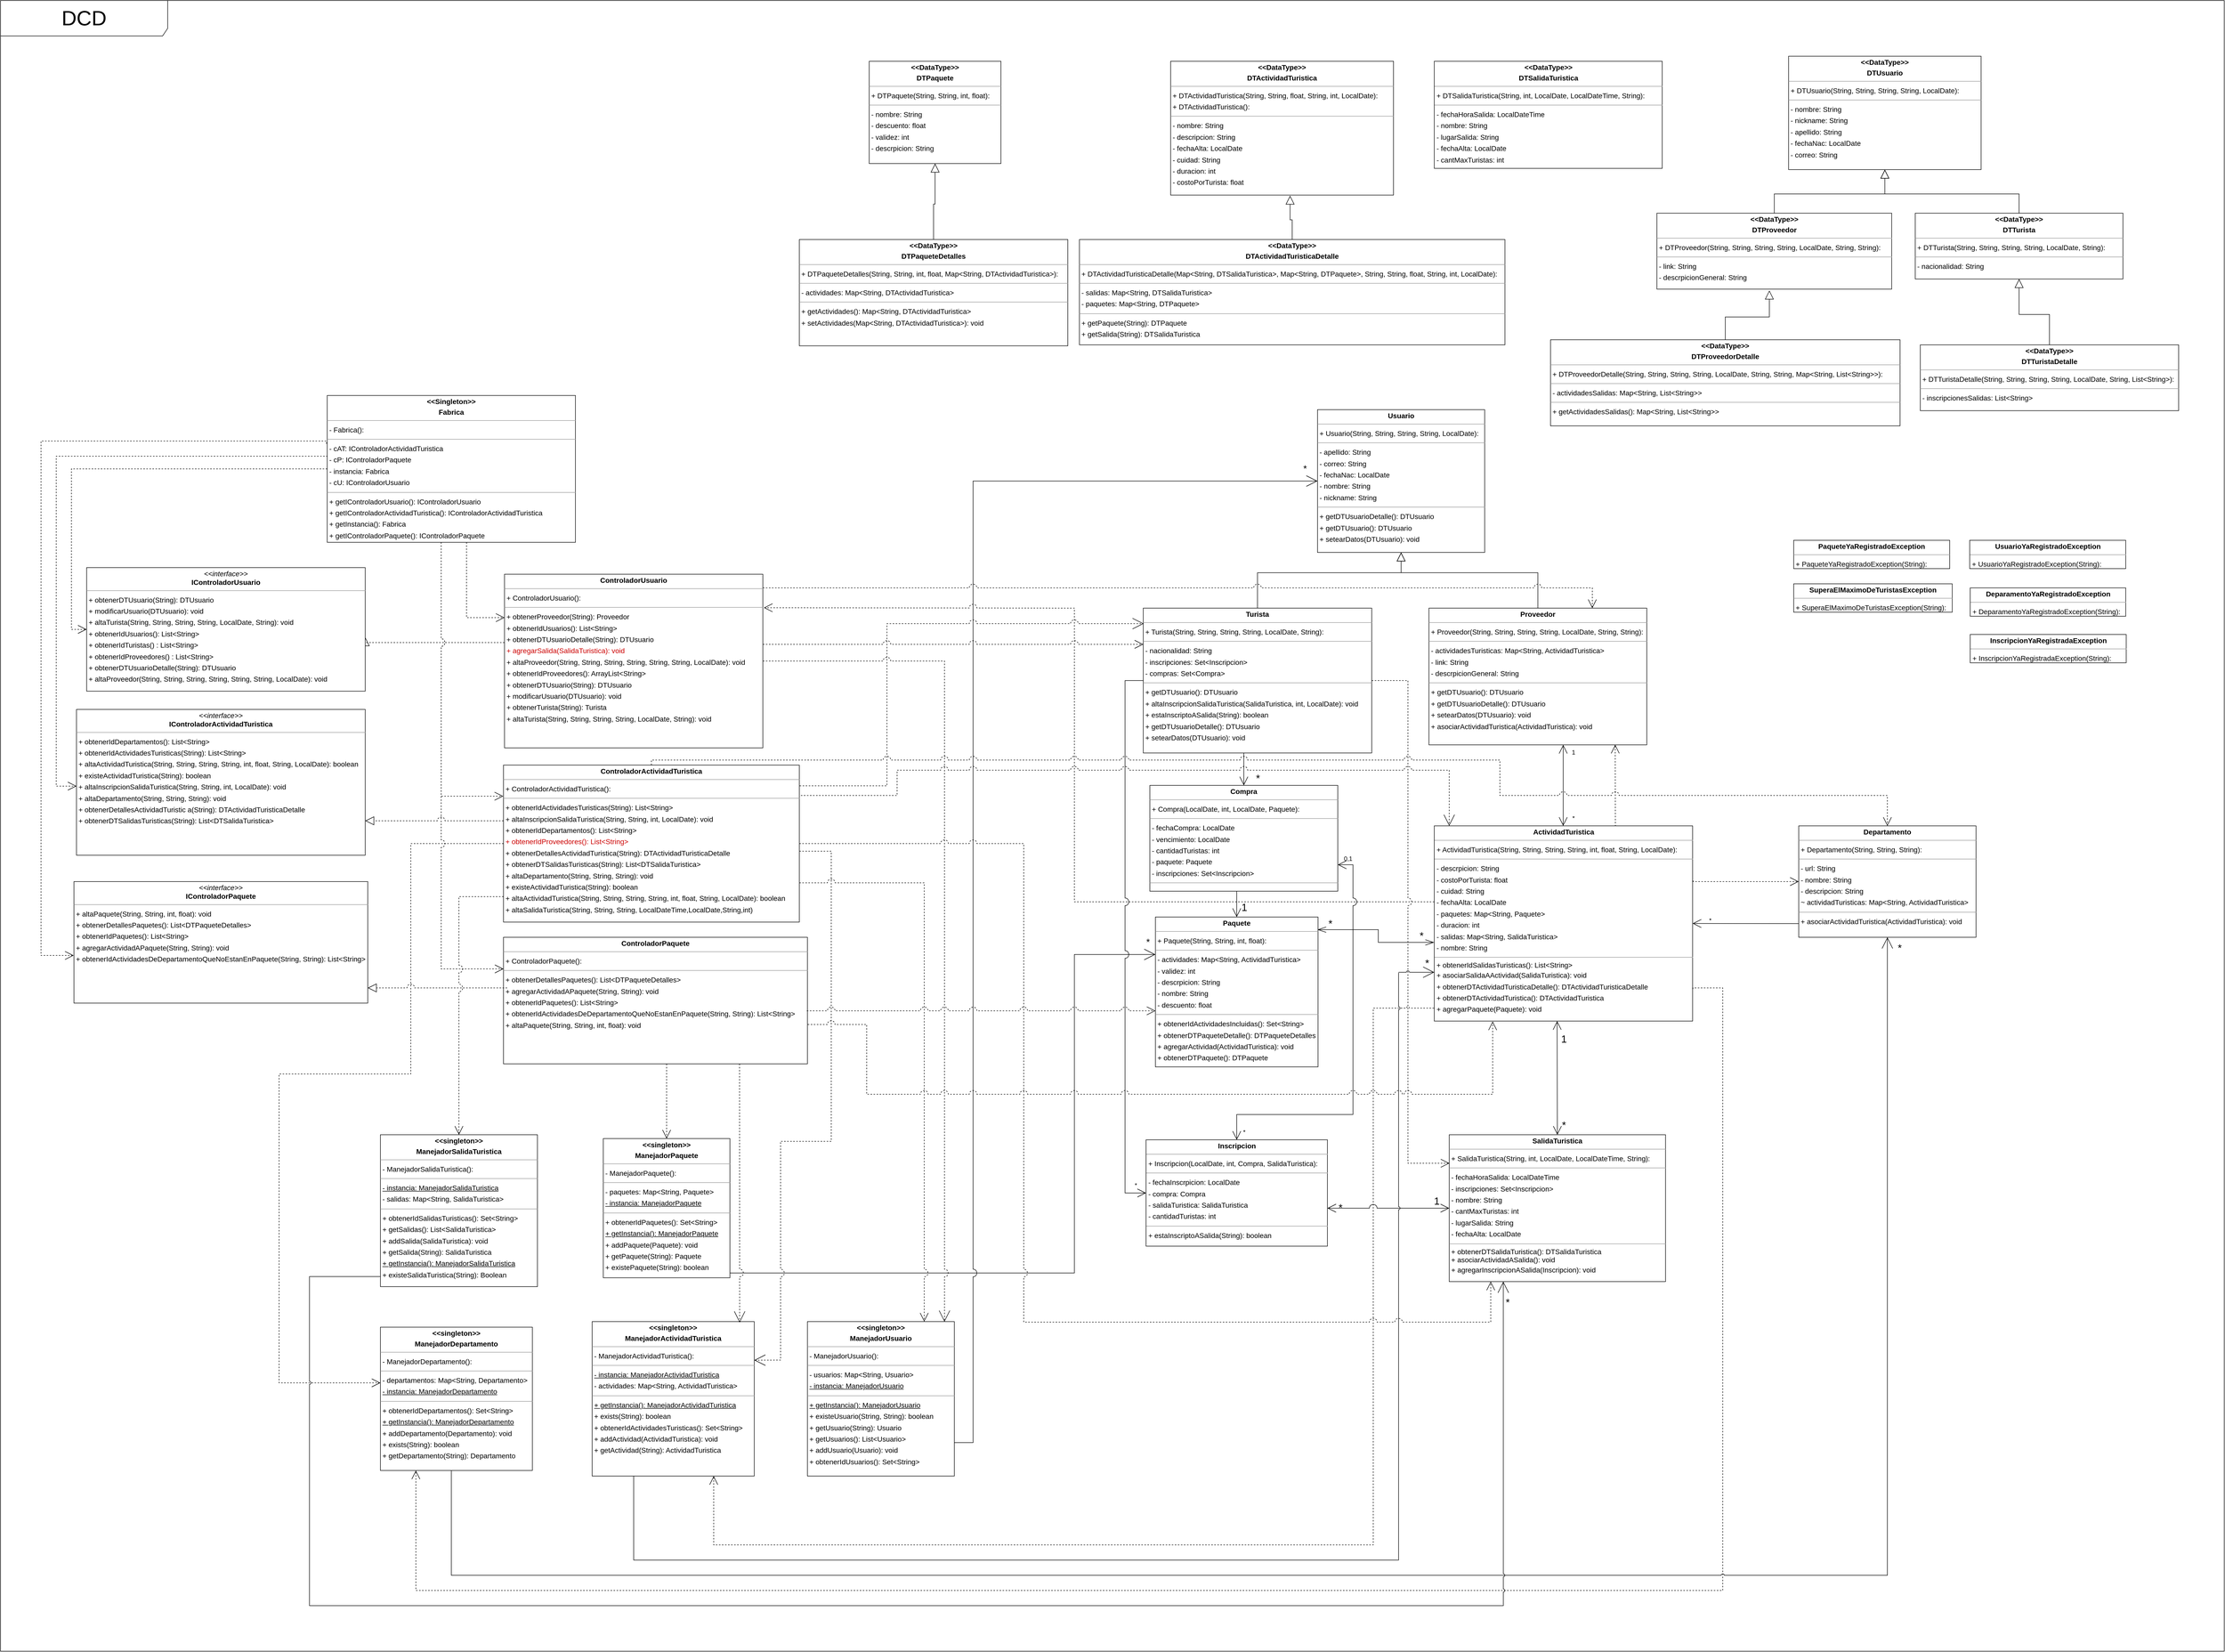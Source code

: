 <mxfile version="20.2.3" type="device"><diagram id="swAk9FbaqaU9FgrHFvmt" name="Página-1"><mxGraphModel dx="2148" dy="1382" grid="1" gridSize="10" guides="1" tooltips="1" connect="1" arrows="1" fold="1" page="0" pageScale="1" pageWidth="827" pageHeight="1169" background="none" math="0" shadow="0"><root><mxCell id="0"/><mxCell id="1" parent="0"/><mxCell id="wCHs5X18xi5UQ-w-OOSB-42" value="" style="rounded=0;whiteSpace=wrap;html=1;fontSize=41;" parent="1" vertex="1"><mxGeometry x="-1150" y="-550" width="4390" height="3260" as="geometry"/></mxCell><mxCell id="wCHs5X18xi5UQ-w-OOSB-41" value="&lt;font style=&quot;font-size: 41px;&quot;&gt;DCD&lt;/font&gt;" style="shape=umlFrame;whiteSpace=wrap;html=1;fontSize=20;width=330;height=70;" parent="1" vertex="1"><mxGeometry x="-1150" y="-550" width="4390" height="3260" as="geometry"/></mxCell><mxCell id="S78CXBdU46AuIcc0LJqm-10" style="edgeStyle=orthogonalEdgeStyle;rounded=0;orthogonalLoop=1;jettySize=auto;html=1;entryX=0;entryY=0.25;entryDx=0;entryDy=0;startArrow=none;startFill=0;endArrow=open;endFill=0;startSize=20;endSize=20;strokeWidth=1;noJump=0;jumpStyle=arc;jumpSize=15;" parent="1" source="node4" target="node6" edge="1"><mxGeometry relative="1" as="geometry"><Array as="points"><mxPoint x="970" y="1963"/><mxPoint x="970" y="1334"/></Array></mxGeometry></mxCell><mxCell id="S78CXBdU46AuIcc0LJqm-7" style="edgeStyle=orthogonalEdgeStyle;rounded=0;orthogonalLoop=1;jettySize=auto;html=1;startArrow=none;startFill=0;endArrow=open;endFill=0;startSize=20;endSize=20;strokeWidth=1;jumpStyle=arc;jumpSize=15;" parent="1" source="node26" target="node3" edge="1"><mxGeometry relative="1" as="geometry"><mxPoint x="690" y="1200" as="targetPoint"/><Array as="points"><mxPoint x="770" y="2298"/><mxPoint x="770" y="399"/></Array></mxGeometry></mxCell><mxCell id="xNRpBbFhv3l67EwgfD0b-5" style="edgeStyle=orthogonalEdgeStyle;rounded=0;jumpStyle=arc;orthogonalLoop=1;jettySize=auto;html=1;dashed=1;endArrow=open;endFill=0;startSize=15;endSize=15;jumpSize=15;entryX=1.004;entryY=0.193;entryDx=0;entryDy=0;entryPerimeter=0;" parent="1" source="node5" target="node14" edge="1"><mxGeometry relative="1" as="geometry"><Array as="points"><mxPoint x="970" y="1230"/><mxPoint x="970" y="650"/><mxPoint x="940" y="650"/></Array><mxPoint x="440" y="650" as="targetPoint"/></mxGeometry></mxCell><mxCell id="S78CXBdU46AuIcc0LJqm-22" style="edgeStyle=orthogonalEdgeStyle;rounded=0;jumpStyle=arc;orthogonalLoop=1;jettySize=auto;html=1;entryX=0.002;entryY=0.107;entryDx=0;entryDy=0;entryPerimeter=0;dashed=1;startArrow=none;startFill=0;endArrow=open;endFill=0;startSize=20;endSize=20;strokeWidth=1;exitX=1.001;exitY=0.132;exitDx=0;exitDy=0;exitPerimeter=0;jumpSize=15;" parent="1" source="node21" target="node11" edge="1"><mxGeometry relative="1" as="geometry"><Array as="points"><mxPoint x="600" y="1001"/><mxPoint x="600" y="681"/></Array></mxGeometry></mxCell><mxCell id="S78CXBdU46AuIcc0LJqm-24" style="edgeStyle=orthogonalEdgeStyle;rounded=0;jumpStyle=arc;orthogonalLoop=1;jettySize=auto;html=1;dashed=1;startArrow=none;startFill=0;endArrow=open;endFill=0;startSize=20;endSize=20;strokeWidth=1;entryX=0.933;entryY=0.001;entryDx=0;entryDy=0;entryPerimeter=0;jumpSize=15;" parent="1" source="node14" target="node26" edge="1"><mxGeometry relative="1" as="geometry"><mxPoint x="720" y="2100" as="targetPoint"/><Array as="points"><mxPoint x="714" y="755"/></Array></mxGeometry></mxCell><mxCell id="wCHs5X18xi5UQ-w-OOSB-39" style="edgeStyle=orthogonalEdgeStyle;rounded=0;jumpStyle=arc;jumpSize=15;orthogonalLoop=1;jettySize=auto;html=1;entryX=0.001;entryY=0.194;entryDx=0;entryDy=0;entryPerimeter=0;dashed=1;fontSize=20;startArrow=none;startFill=0;endArrow=open;endFill=0;startSize=15;endSize=15;" parent="1" source="node11" target="node27" edge="1"><mxGeometry relative="1" as="geometry"/></mxCell><mxCell id="wCHs5X18xi5UQ-w-OOSB-16" style="edgeStyle=orthogonalEdgeStyle;rounded=0;jumpStyle=arc;jumpSize=15;orthogonalLoop=1;jettySize=auto;html=1;entryX=0.5;entryY=0;entryDx=0;entryDy=0;endArrow=open;endFill=0;startSize=15;endSize=15;" parent="1" source="node11" target="node0" edge="1"><mxGeometry relative="1" as="geometry"><Array as="points"><mxPoint x="1305" y="963"/></Array></mxGeometry></mxCell><mxCell id="bsJzMLxWc2fWc1XIKqTM-5" style="edgeStyle=orthogonalEdgeStyle;rounded=0;orthogonalLoop=1;jettySize=auto;html=1;entryX=0;entryY=0.5;entryDx=0;entryDy=0;startArrow=none;startFill=0;endArrow=open;endFill=0;startSize=20;strokeWidth=1;endSize=15;jumpStyle=arc;jumpSize=15;" parent="1" source="node11" target="node22" edge="1"><mxGeometry relative="1" as="geometry"><Array as="points"><mxPoint x="1070" y="793"/><mxPoint x="1070" y="1805"/></Array></mxGeometry></mxCell><mxCell id="wCHs5X18xi5UQ-w-OOSB-38" style="edgeStyle=orthogonalEdgeStyle;rounded=0;jumpStyle=arc;jumpSize=15;orthogonalLoop=1;jettySize=auto;html=1;entryX=0;entryY=0.5;entryDx=0;entryDy=0;dashed=1;fontSize=20;startArrow=none;startFill=0;endArrow=open;endFill=0;startSize=15;endSize=15;exitX=1.002;exitY=0.281;exitDx=0;exitDy=0;exitPerimeter=0;" parent="1" source="node5" target="node20" edge="1"><mxGeometry relative="1" as="geometry"><Array as="points"><mxPoint x="2192" y="1190"/></Array></mxGeometry></mxCell><mxCell id="xNRpBbFhv3l67EwgfD0b-3" style="edgeStyle=orthogonalEdgeStyle;rounded=0;jumpStyle=arc;orthogonalLoop=1;jettySize=auto;html=1;entryX=0.75;entryY=1;entryDx=0;entryDy=0;dashed=1;endArrow=open;endFill=0;startSize=15;endSize=15;" parent="1" target="node31" edge="1"><mxGeometry relative="1" as="geometry"><mxPoint x="1680" y="1440" as="sourcePoint"/><Array as="points"><mxPoint x="1560" y="1440"/><mxPoint x="1560" y="2500"/><mxPoint x="258" y="2500"/></Array></mxGeometry></mxCell><mxCell id="xNRpBbFhv3l67EwgfD0b-4" style="edgeStyle=orthogonalEdgeStyle;rounded=0;jumpStyle=arc;orthogonalLoop=1;jettySize=auto;html=1;dashed=1;endArrow=open;endFill=0;startSize=15;endSize=15;exitX=1.001;exitY=0.836;exitDx=0;exitDy=0;exitPerimeter=0;" parent="1" source="node5" target="node23" edge="1"><mxGeometry relative="1" as="geometry"><Array as="points"><mxPoint x="2191" y="1400"/><mxPoint x="2250" y="1400"/><mxPoint x="2250" y="2590"/><mxPoint x="-330" y="2590"/></Array></mxGeometry></mxCell><mxCell id="xNRpBbFhv3l67EwgfD0b-6" style="edgeStyle=orthogonalEdgeStyle;rounded=0;jumpStyle=arc;orthogonalLoop=1;jettySize=auto;html=1;exitX=0.75;exitY=0;exitDx=0;exitDy=0;entryX=0.855;entryY=0.999;entryDx=0;entryDy=0;entryPerimeter=0;dashed=1;endArrow=open;endFill=0;startSize=15;endSize=15;" parent="1" source="node5" target="node8" edge="1"><mxGeometry relative="1" as="geometry"><Array as="points"><mxPoint x="2038" y="1080"/><mxPoint x="2038" y="1000"/></Array></mxGeometry></mxCell><mxCell id="node5" value="&lt;p style=&quot;margin:0px;margin-top:4px;text-align:center;&quot;&gt;&lt;b&gt;ActividadTuristica&lt;/b&gt;&lt;/p&gt;&lt;hr size=&quot;1&quot;&gt;&lt;p style=&quot;margin:0 0 0 4px;line-height:1.6;&quot;&gt;+ ActividadTuristica(String, String, String, String, int, float, String, LocalDate): &lt;/p&gt;&lt;hr size=&quot;1&quot;&gt;&lt;p style=&quot;margin:0 0 0 4px;line-height:1.6;&quot;&gt;- descrpicion: String&lt;br&gt;- costoPorTurista: float&lt;br&gt;- cuidad: String&lt;br&gt;- fechaAlta: LocalDate&lt;br&gt;- paquetes: Map&amp;lt;String, Paquete&amp;gt;&lt;br&gt;- duracion: int&lt;br&gt;- salidas: Map&amp;lt;String, SalidaTuristica&amp;gt;&lt;br&gt;- nombre: String&lt;/p&gt;&lt;hr size=&quot;1&quot;&gt;&amp;nbsp;+ obtenerIdSalidasTuristicas(): List&amp;lt;String&amp;gt;&lt;br&gt;&lt;p style=&quot;margin:0 0 0 4px;line-height:1.6;&quot;&gt;+ asociarSalidaAActividad(SalidaTuristica): void&lt;br&gt;+ obtenerDTActividadTuristicaDetalle(): DTActividadTuristicaDetalle&lt;br&gt;+ obtenerDTActividadTuristica(): DTActividadTuristica&lt;br&gt;+ agregarPaquete(Paquete): void&lt;br&gt;&lt;/p&gt;" style="verticalAlign=top;align=left;overflow=fill;fontSize=14;fontFamily=Helvetica;html=1;rounded=0;shadow=0;comic=0;labelBackgroundColor=none;strokeWidth=1;" parent="1" vertex="1"><mxGeometry x="1680.5" y="1080" width="510" height="385.5" as="geometry"/></mxCell><mxCell id="bsJzMLxWc2fWc1XIKqTM-2" style="edgeStyle=orthogonalEdgeStyle;rounded=0;orthogonalLoop=1;jettySize=auto;html=1;entryX=0.5;entryY=0;entryDx=0;entryDy=0;endArrow=open;endFill=0;endSize=15;" parent="1" source="node0" target="node6" edge="1"><mxGeometry relative="1" as="geometry"><Array as="points"><mxPoint x="1290" y="1215"/></Array></mxGeometry></mxCell><mxCell id="node0" value="&lt;p style=&quot;margin:0px;margin-top:4px;text-align:center;&quot;&gt;&lt;b&gt;Compra&lt;/b&gt;&lt;/p&gt;&lt;hr size=&quot;1&quot;&gt;&lt;p style=&quot;margin:0 0 0 4px;line-height:1.6;&quot;&gt;+ Compra(LocalDate, int, LocalDate, Paquete): &lt;/p&gt;&lt;hr size=&quot;1&quot;&gt;&lt;p style=&quot;margin:0 0 0 4px;line-height:1.6;&quot;&gt;- fechaCompra: LocalDate&lt;br&gt;- vencimiento: LocalDate&lt;br&gt;- cantidadTuristas: int&lt;br&gt;- paquete: Paquete&lt;br&gt;- inscripciones: Set&amp;lt;Inscripcion&amp;gt;&lt;/p&gt;&lt;hr size=&quot;1&quot;&gt;&lt;p style=&quot;margin:0 0 0 4px;line-height:1.6;&quot;&gt;&lt;br&gt;&lt;br&gt;&lt;/p&gt;" style="verticalAlign=top;align=left;overflow=fill;fontSize=14;fontFamily=Helvetica;html=1;rounded=0;shadow=0;comic=0;labelBackgroundColor=none;strokeWidth=1;" parent="1" vertex="1"><mxGeometry x="1119" y="1000" width="371" height="209" as="geometry"/></mxCell><mxCell id="bsJzMLxWc2fWc1XIKqTM-13" style="edgeStyle=orthogonalEdgeStyle;rounded=0;orthogonalLoop=1;jettySize=auto;html=1;startArrow=none;startFill=0;endArrow=open;endFill=0;startSize=15;endSize=15;strokeWidth=1;dashed=1;" parent="1" source="node21" target="node23" edge="1"><mxGeometry relative="1" as="geometry"><Array as="points"><mxPoint x="-340" y="1115"/><mxPoint x="-340" y="1570"/><mxPoint x="-600" y="1570"/><mxPoint x="-600" y="2180"/></Array></mxGeometry></mxCell><mxCell id="S78CXBdU46AuIcc0LJqm-21" style="edgeStyle=orthogonalEdgeStyle;rounded=0;jumpStyle=arc;orthogonalLoop=1;jettySize=auto;html=1;dashed=1;startArrow=none;startFill=0;endArrow=open;endFill=0;startSize=20;endSize=20;strokeWidth=1;jumpSize=15;" parent="1" target="node5" edge="1"><mxGeometry relative="1" as="geometry"><Array as="points"><mxPoint x="620" y="1020"/><mxPoint x="620" y="970"/><mxPoint x="1710" y="970"/></Array><mxPoint x="430" y="1020" as="sourcePoint"/></mxGeometry></mxCell><mxCell id="node21" value="&lt;p style=&quot;margin:0px;margin-top:4px;text-align:center;&quot;&gt;&lt;b&gt;ControladorActividadTuristica&lt;/b&gt;&lt;/p&gt;&lt;hr size=&quot;1&quot;&gt;&lt;p style=&quot;margin:0 0 0 4px;line-height:1.6;&quot;&gt;+ ControladorActividadTuristica(): &lt;/p&gt;&lt;hr size=&quot;1&quot;&gt;&lt;p style=&quot;margin:0 0 0 4px;line-height:1.6;&quot;&gt;+ obtenerIdActividadesTuristicas(String): List&amp;lt;String&amp;gt;&lt;br&gt;+ altaInscripcionSalidaTuristica(String, String, int, LocalDate): void&lt;br&gt;+ obtenerIdDepartamentos(): List&amp;lt;String&amp;gt;&lt;br&gt;&lt;font color=&quot;#cc0000&quot;&gt;+ obtenerIdProveedores(): List&amp;lt;String&amp;gt;&lt;/font&gt;&lt;br&gt;+ obtenerDetallesActividadTuristica(String): DTActividadTuristicaDetalle&lt;br&gt;+ obtenerDTSalidasTuristicas(String): List&amp;lt;DTSalidaTuristica&amp;gt;&lt;br&gt;+ altaDepartamento(String, String, String): void&lt;br&gt;+ existeActividadTuristica(String): boolean&lt;br&gt;+ altaActividadTuristica(String, String, String, String, int, float, String, LocalDate): boolean&lt;/p&gt;&lt;p style=&quot;margin:0 0 0 4px;line-height:1.6;&quot;&gt;+ altaSalidaTuristica(String, String, String, LocalDateTime,LocalDate,String,int)&lt;/p&gt;" style="verticalAlign=top;align=left;overflow=fill;fontSize=14;fontFamily=Helvetica;html=1;rounded=0;shadow=0;comic=0;labelBackgroundColor=none;strokeWidth=1;" parent="1" vertex="1"><mxGeometry x="-157" y="960" width="584" height="310" as="geometry"/></mxCell><mxCell id="bsJzMLxWc2fWc1XIKqTM-15" style="edgeStyle=orthogonalEdgeStyle;rounded=0;jumpStyle=arc;orthogonalLoop=1;jettySize=auto;html=1;entryX=0.5;entryY=0;entryDx=0;entryDy=0;dashed=1;startArrow=none;startFill=0;endArrow=open;endFill=0;startSize=15;endSize=15;strokeWidth=1;" parent="1" source="node36" target="node4" edge="1"><mxGeometry relative="1" as="geometry"><Array as="points"><mxPoint x="165" y="1590"/><mxPoint x="165" y="1590"/></Array></mxGeometry></mxCell><mxCell id="node36" value="&lt;p style=&quot;margin:0px;margin-top:4px;text-align:center;&quot;&gt;&lt;b&gt;ControladorPaquete&lt;/b&gt;&lt;/p&gt;&lt;hr size=&quot;1&quot;&gt;&lt;p style=&quot;margin:0 0 0 4px;line-height:1.6;&quot;&gt;+ ControladorPaquete(): &lt;/p&gt;&lt;hr size=&quot;1&quot;&gt;&lt;p style=&quot;margin:0 0 0 4px;line-height:1.6;&quot;&gt;+ obtenerDetallesPaquetes(): List&amp;lt;DTPaqueteDetalles&amp;gt;&lt;br&gt;+ agregarActividadAPaquete(String, String): void&lt;br&gt;+ obtenerIdPaquetes(): List&amp;lt;String&amp;gt;&lt;br&gt;+ obtenerIdActividadesDeDepartamentoQueNoEstanEnPaquete(String, String): List&amp;lt;String&amp;gt;&lt;br&gt;+ altaPaquete(String, String, int, float): void&lt;/p&gt;" style="verticalAlign=top;align=left;overflow=fill;fontSize=14;fontFamily=Helvetica;html=1;rounded=0;shadow=0;comic=0;labelBackgroundColor=none;strokeWidth=1;" parent="1" vertex="1"><mxGeometry x="-157" y="1300" width="600" height="250" as="geometry"/></mxCell><mxCell id="wCHs5X18xi5UQ-w-OOSB-15" style="edgeStyle=orthogonalEdgeStyle;rounded=0;jumpStyle=arc;jumpSize=15;orthogonalLoop=1;jettySize=auto;html=1;entryX=1;entryY=0.563;entryDx=0;entryDy=0;entryPerimeter=0;dashed=1;endArrow=block;endFill=0;startSize=20;endSize=15;" parent="1" source="node14" target="node17" edge="1"><mxGeometry relative="1" as="geometry"><Array as="points"><mxPoint x="-210" y="718"/><mxPoint x="-210" y="718"/></Array></mxGeometry></mxCell><mxCell id="node14" value="&lt;p style=&quot;margin:0px;margin-top:4px;text-align:center;&quot;&gt;&lt;b&gt;ControladorUsuario&lt;/b&gt;&lt;/p&gt;&lt;hr size=&quot;1&quot;&gt;&lt;p style=&quot;margin:0 0 0 4px;line-height:1.6;&quot;&gt;+ ControladorUsuario(): &lt;/p&gt;&lt;hr size=&quot;1&quot;&gt;&lt;p style=&quot;margin:0 0 0 4px;line-height:1.6;&quot;&gt;+ obtenerProveedor(String): Proveedor&lt;br&gt;+ obtenerIdUsuarios(): List&amp;lt;String&amp;gt;&lt;br&gt;+ obtenerDTUsuarioDetalle(String): DTUsuario&lt;br&gt;&lt;font color=&quot;#cc0000&quot;&gt;+ agregarSalida(SalidaTuristica): void&lt;/font&gt;&lt;br&gt;+ altaProveedor(String, String, String, String, String, String, LocalDate): void&lt;br&gt;+ obtenerIdProveedores(): ArrayList&amp;lt;String&amp;gt;&lt;br&gt;+ obtenerDTUsuario(String): DTUsuario&lt;br&gt;+ modificarUsuario(DTUsuario): void&lt;br&gt;+ obtenerTurista(String): Turista&lt;br&gt;+ altaTurista(String, String, String, String, LocalDate, String): void&lt;/p&gt;" style="verticalAlign=top;align=left;overflow=fill;fontSize=14;fontFamily=Helvetica;html=1;rounded=0;shadow=0;comic=0;labelBackgroundColor=none;strokeWidth=1;" parent="1" vertex="1"><mxGeometry x="-155" y="583" width="510" height="343" as="geometry"/></mxCell><mxCell id="node19" value="&lt;p style=&quot;margin:0px;margin-top:4px;text-align:center;&quot;&gt;&lt;b&gt;&amp;lt;&amp;lt;DataType&amp;gt;&amp;gt;&lt;/b&gt;&lt;b&gt;&lt;br&gt;&lt;/b&gt;&lt;/p&gt;&lt;p style=&quot;margin:0px;margin-top:4px;text-align:center;&quot;&gt;&lt;b&gt;DTActividadTuristica&lt;/b&gt;&lt;/p&gt;&lt;hr size=&quot;1&quot;&gt;&lt;p style=&quot;margin:0 0 0 4px;line-height:1.6;&quot;&gt;+ DTActividadTuristica(String, String, float, String, int, LocalDate): &lt;br&gt;+ DTActividadTuristica(): &lt;/p&gt;&lt;hr size=&quot;1&quot;&gt;&lt;p style=&quot;margin:0 0 0 4px;line-height:1.6;&quot;&gt;- nombre: String&lt;br&gt;- descripcion: String&lt;br&gt;- fechaAlta: LocalDate&lt;br&gt;- cuidad: String&lt;br&gt;- duracion: int&lt;br&gt;- costoPorTurista: float&lt;br&gt;&lt;/p&gt;" style="verticalAlign=top;align=left;overflow=fill;fontSize=14;fontFamily=Helvetica;html=1;rounded=0;shadow=0;comic=0;labelBackgroundColor=none;strokeWidth=1;" parent="1" vertex="1"><mxGeometry x="1160" y="-430" width="440" height="264.25" as="geometry"/></mxCell><mxCell id="wCHs5X18xi5UQ-w-OOSB-7" style="edgeStyle=orthogonalEdgeStyle;rounded=0;jumpStyle=arc;jumpSize=15;orthogonalLoop=1;jettySize=auto;html=1;entryX=0.536;entryY=1.004;entryDx=0;entryDy=0;entryPerimeter=0;endArrow=block;endFill=0;startSize=15;endSize=15;" parent="1" source="node30" target="node19" edge="1"><mxGeometry relative="1" as="geometry"/></mxCell><mxCell id="node30" value="&lt;p style=&quot;margin:0px;margin-top:4px;text-align:center;&quot;&gt;&lt;b&gt;&amp;lt;&amp;lt;DataType&amp;gt;&amp;gt;&lt;/b&gt;&lt;b&gt;&lt;br&gt;&lt;/b&gt;&lt;/p&gt;&lt;p style=&quot;margin:0px;margin-top:4px;text-align:center;&quot;&gt;&lt;b&gt;DTActividadTuristicaDetalle&lt;/b&gt;&lt;/p&gt;&lt;hr size=&quot;1&quot;&gt;&lt;p style=&quot;margin:0 0 0 4px;line-height:1.6;&quot;&gt;+ DTActividadTuristicaDetalle(Map&amp;lt;String, DTSalidaTuristica&amp;gt;, Map&amp;lt;String, DTPaquete&amp;gt;, String, String, float, String, int, LocalDate): &lt;/p&gt;&lt;hr size=&quot;1&quot;&gt;&lt;p style=&quot;margin:0 0 0 4px;line-height:1.6;&quot;&gt;- salidas: Map&amp;lt;String, DTSalidaTuristica&amp;gt;&lt;br&gt;- paquetes: Map&amp;lt;String, DTPaquete&amp;gt;&lt;/p&gt;&lt;hr size=&quot;1&quot;&gt;&lt;p style=&quot;margin:0 0 0 4px;line-height:1.6;&quot;&gt;+ getPaquete(String): DTPaquete&lt;br&gt;+ getSalida(String): DTSalidaTuristica&lt;/p&gt;" style="verticalAlign=top;align=left;overflow=fill;fontSize=14;fontFamily=Helvetica;html=1;rounded=0;shadow=0;comic=0;labelBackgroundColor=none;strokeWidth=1;" parent="1" vertex="1"><mxGeometry x="980" y="-78" width="840" height="208" as="geometry"/></mxCell><mxCell id="node34" value="&lt;p style=&quot;margin:0px;margin-top:4px;text-align:center;&quot;&gt;&lt;b&gt;&amp;lt;&amp;lt;DataType&amp;gt;&amp;gt;&lt;/b&gt;&lt;b&gt;&lt;br&gt;&lt;/b&gt;&lt;/p&gt;&lt;p style=&quot;margin:0px;margin-top:4px;text-align:center;&quot;&gt;&lt;b&gt;DTPaquete&lt;/b&gt;&lt;/p&gt;&lt;hr size=&quot;1&quot;&gt;&lt;p style=&quot;margin:0 0 0 4px;line-height:1.6;&quot;&gt;+ DTPaquete(String, String, int, float): &lt;/p&gt;&lt;hr size=&quot;1&quot;&gt;&lt;p style=&quot;margin:0 0 0 4px;line-height:1.6;&quot;&gt;- nombre: String&lt;br&gt;- descuento: float&lt;br&gt;- validez: int&lt;br&gt;- descrpicion: String&lt;/p&gt;" style="verticalAlign=top;align=left;overflow=fill;fontSize=14;fontFamily=Helvetica;html=1;rounded=0;shadow=0;comic=0;labelBackgroundColor=none;strokeWidth=1;" parent="1" vertex="1"><mxGeometry x="565" y="-430" width="260" height="202" as="geometry"/></mxCell><mxCell id="wCHs5X18xi5UQ-w-OOSB-8" style="edgeStyle=orthogonalEdgeStyle;rounded=0;jumpStyle=arc;jumpSize=15;orthogonalLoop=1;jettySize=auto;html=1;endArrow=block;endFill=0;startSize=15;endSize=15;" parent="1" source="node33" target="node34" edge="1"><mxGeometry relative="1" as="geometry"/></mxCell><mxCell id="node33" value="&lt;p style=&quot;margin:0px;margin-top:4px;text-align:center;&quot;&gt;&lt;b&gt;&amp;lt;&amp;lt;DataType&amp;gt;&amp;gt;&lt;/b&gt;&lt;b&gt;&lt;br&gt;&lt;/b&gt;&lt;/p&gt;&lt;p style=&quot;margin:0px;margin-top:4px;text-align:center;&quot;&gt;&lt;b&gt;DTPaqueteDetalles&lt;/b&gt;&lt;/p&gt;&lt;hr size=&quot;1&quot;&gt;&lt;p style=&quot;margin:0 0 0 4px;line-height:1.6;&quot;&gt;+ DTPaqueteDetalles(String, String, int, float, Map&amp;lt;String, DTActividadTuristica&amp;gt;): &lt;/p&gt;&lt;hr size=&quot;1&quot;&gt;&lt;p style=&quot;margin:0 0 0 4px;line-height:1.6;&quot;&gt;- actividades: Map&amp;lt;String, DTActividadTuristica&amp;gt;&lt;/p&gt;&lt;hr size=&quot;1&quot;&gt;&lt;p style=&quot;margin:0 0 0 4px;line-height:1.6;&quot;&gt;+ getActividades(): Map&amp;lt;String, DTActividadTuristica&amp;gt;&lt;br&gt;+ setActividades(Map&amp;lt;String, DTActividadTuristica&amp;gt;): void&lt;/p&gt;" style="verticalAlign=top;align=left;overflow=fill;fontSize=14;fontFamily=Helvetica;html=1;rounded=0;shadow=0;comic=0;labelBackgroundColor=none;strokeWidth=1;" parent="1" vertex="1"><mxGeometry x="427" y="-78" width="530" height="210" as="geometry"/></mxCell><mxCell id="wCHs5X18xi5UQ-w-OOSB-4" style="edgeStyle=orthogonalEdgeStyle;rounded=0;jumpStyle=arc;jumpSize=15;orthogonalLoop=1;jettySize=auto;html=1;entryX=0.5;entryY=1;entryDx=0;entryDy=0;endArrow=block;endFill=0;startSize=15;endSize=15;" parent="1" source="node25" target="node12" edge="1"><mxGeometry relative="1" as="geometry"/></mxCell><mxCell id="node25" value="&lt;p style=&quot;margin:0px;margin-top:4px;text-align:center;&quot;&gt;&lt;b&gt;&amp;lt;&amp;lt;DataType&amp;gt;&amp;gt;&lt;/b&gt;&lt;b&gt;&lt;br&gt;&lt;/b&gt;&lt;/p&gt;&lt;p style=&quot;margin:0px;margin-top:4px;text-align:center;&quot;&gt;&lt;b&gt;DTProveedor&lt;/b&gt;&lt;/p&gt;&lt;hr size=&quot;1&quot;&gt;&lt;p style=&quot;margin:0 0 0 4px;line-height:1.6;&quot;&gt;+ DTProveedor(String, String, String, String, LocalDate, String, String): &lt;/p&gt;&lt;hr size=&quot;1&quot;&gt;&lt;p style=&quot;margin:0 0 0 4px;line-height:1.6;&quot;&gt;- link: String&lt;br&gt;- descrpicionGeneral: String&lt;/p&gt;" style="verticalAlign=top;align=left;overflow=fill;fontSize=14;fontFamily=Helvetica;html=1;rounded=0;shadow=0;comic=0;labelBackgroundColor=none;strokeWidth=1;" parent="1" vertex="1"><mxGeometry x="2120" y="-130" width="463.5" height="150" as="geometry"/></mxCell><mxCell id="wCHs5X18xi5UQ-w-OOSB-6" style="edgeStyle=orthogonalEdgeStyle;rounded=0;jumpStyle=arc;jumpSize=15;orthogonalLoop=1;jettySize=auto;html=1;entryX=0.479;entryY=1.018;entryDx=0;entryDy=0;entryPerimeter=0;endArrow=block;endFill=0;startSize=15;endSize=15;" parent="1" source="node29" target="node25" edge="1"><mxGeometry relative="1" as="geometry"/></mxCell><mxCell id="node29" value="&lt;p style=&quot;margin:0px;margin-top:4px;text-align:center;&quot;&gt;&lt;b&gt;&amp;lt;&amp;lt;DataType&amp;gt;&amp;gt;&lt;/b&gt;&lt;b&gt;&lt;br&gt;&lt;/b&gt;&lt;/p&gt;&lt;p style=&quot;margin:0px;margin-top:4px;text-align:center;&quot;&gt;&lt;b&gt;DTProveedorDetalle&lt;/b&gt;&lt;/p&gt;&lt;hr size=&quot;1&quot;&gt;&lt;p style=&quot;margin:0 0 0 4px;line-height:1.6;&quot;&gt;+ DTProveedorDetalle(String, String, String, String, LocalDate, String, String, Map&amp;lt;String, List&amp;lt;String&amp;gt;&amp;gt;): &lt;/p&gt;&lt;hr size=&quot;1&quot;&gt;&lt;p style=&quot;margin:0 0 0 4px;line-height:1.6;&quot;&gt;- actividadesSalidas: Map&amp;lt;String, List&amp;lt;String&amp;gt;&amp;gt;&lt;/p&gt;&lt;hr size=&quot;1&quot;&gt;&lt;p style=&quot;margin:0 0 0 4px;line-height:1.6;&quot;&gt;+ getActividadesSalidas(): Map&amp;lt;String, List&amp;lt;String&amp;gt;&amp;gt;&lt;/p&gt;" style="verticalAlign=top;align=left;overflow=fill;fontSize=14;fontFamily=Helvetica;html=1;rounded=0;shadow=0;comic=0;labelBackgroundColor=none;strokeWidth=1;" parent="1" vertex="1"><mxGeometry x="1910" y="120" width="690" height="170" as="geometry"/></mxCell><mxCell id="node16" value="&lt;p style=&quot;margin:0px;margin-top:4px;text-align:center;&quot;&gt;&lt;b&gt;&amp;lt;&amp;lt;DataType&amp;gt;&amp;gt;&lt;/b&gt;&lt;b&gt;&lt;br&gt;&lt;/b&gt;&lt;/p&gt;&lt;p style=&quot;margin:0px;margin-top:4px;text-align:center;&quot;&gt;&lt;b&gt;DTSalidaTuristica&lt;/b&gt;&lt;/p&gt;&lt;hr size=&quot;1&quot;&gt;&lt;p style=&quot;margin:0 0 0 4px;line-height:1.6;&quot;&gt;+ DTSalidaTuristica(String, int, LocalDate, LocalDateTime, String): &lt;/p&gt;&lt;hr size=&quot;1&quot;&gt;&lt;p style=&quot;margin:0 0 0 4px;line-height:1.6;&quot;&gt;- fechaHoraSalida: LocalDateTime&lt;br&gt;- nombre: String&lt;br&gt;- lugarSalida: String&lt;br&gt;- fechaAlta: LocalDate&lt;br&gt;- cantMaxTuristas: int&lt;/p&gt;" style="verticalAlign=top;align=left;overflow=fill;fontSize=14;fontFamily=Helvetica;html=1;rounded=0;shadow=0;comic=0;labelBackgroundColor=none;strokeWidth=1;" parent="1" vertex="1"><mxGeometry x="1680.5" y="-430" width="450" height="211.5" as="geometry"/></mxCell><mxCell id="wCHs5X18xi5UQ-w-OOSB-2" style="edgeStyle=orthogonalEdgeStyle;rounded=0;orthogonalLoop=1;jettySize=auto;html=1;entryX=0.5;entryY=1;entryDx=0;entryDy=0;endArrow=block;endFill=0;jumpStyle=arc;jumpSize=15;endSize=15;startSize=15;" parent="1" source="node9" target="node12" edge="1"><mxGeometry relative="1" as="geometry"/></mxCell><mxCell id="node9" value="&lt;p style=&quot;margin:0px;margin-top:4px;text-align:center;&quot;&gt;&lt;b&gt;&amp;lt;&amp;lt;DataType&amp;gt;&amp;gt;&lt;/b&gt;&lt;b&gt;&lt;br&gt;&lt;/b&gt;&lt;/p&gt;&lt;p style=&quot;margin:0px;margin-top:4px;text-align:center;&quot;&gt;&lt;b&gt;DTTurista&lt;/b&gt;&lt;/p&gt;&lt;hr size=&quot;1&quot;&gt;&lt;p style=&quot;margin:0 0 0 4px;line-height:1.6;&quot;&gt;+ DTTurista(String, String, String, String, LocalDate, String): &lt;/p&gt;&lt;hr size=&quot;1&quot;&gt;&lt;p style=&quot;margin:0 0 0 4px;line-height:1.6;&quot;&gt;- nacionalidad: String&lt;/p&gt;" style="verticalAlign=top;align=left;overflow=fill;fontSize=14;fontFamily=Helvetica;html=1;rounded=0;shadow=0;comic=0;labelBackgroundColor=none;strokeWidth=1;" parent="1" vertex="1"><mxGeometry x="2630" y="-130" width="410" height="130" as="geometry"/></mxCell><mxCell id="wCHs5X18xi5UQ-w-OOSB-5" style="edgeStyle=orthogonalEdgeStyle;rounded=0;jumpStyle=arc;jumpSize=15;orthogonalLoop=1;jettySize=auto;html=1;endArrow=block;endFill=0;startSize=15;endSize=15;" parent="1" source="node32" target="node9" edge="1"><mxGeometry relative="1" as="geometry"/></mxCell><mxCell id="node32" value="&lt;p style=&quot;margin:0px;margin-top:4px;text-align:center;&quot;&gt;&lt;b&gt;&amp;lt;&amp;lt;DataType&amp;gt;&amp;gt;&lt;/b&gt;&lt;b&gt;&lt;br&gt;&lt;/b&gt;&lt;/p&gt;&lt;p style=&quot;margin:0px;margin-top:4px;text-align:center;&quot;&gt;&lt;b&gt;DTTuristaDetalle&lt;/b&gt;&lt;/p&gt;&lt;hr size=&quot;1&quot;&gt;&lt;p style=&quot;margin:0 0 0 4px;line-height:1.6;&quot;&gt;+ DTTuristaDetalle(String, String, String, String, LocalDate, String, List&amp;lt;String&amp;gt;): &lt;/p&gt;&lt;hr size=&quot;1&quot;&gt;&lt;p style=&quot;margin:0 0 0 4px;line-height:1.6;&quot;&gt;- inscripcionesSalidas: List&amp;lt;String&amp;gt;&lt;/p&gt;" style="verticalAlign=top;align=left;overflow=fill;fontSize=14;fontFamily=Helvetica;html=1;rounded=0;shadow=0;comic=0;labelBackgroundColor=none;strokeWidth=1;" parent="1" vertex="1"><mxGeometry x="2640" y="130" width="510" height="130" as="geometry"/></mxCell><mxCell id="node12" value="&lt;p style=&quot;margin:0px;margin-top:4px;text-align:center;&quot;&gt;&lt;b&gt;&amp;lt;&amp;lt;DataType&amp;gt;&amp;gt;&lt;/b&gt;&lt;b&gt;&lt;br&gt;&lt;/b&gt;&lt;/p&gt;&lt;p style=&quot;margin:0px;margin-top:4px;text-align:center;&quot;&gt;&lt;b&gt;DTUsuario&lt;/b&gt;&lt;/p&gt;&lt;hr size=&quot;1&quot;&gt;&lt;p style=&quot;margin:0 0 0 4px;line-height:1.6;&quot;&gt;+ DTUsuario(String, String, String, String, LocalDate): &lt;/p&gt;&lt;hr size=&quot;1&quot;&gt;&lt;p style=&quot;margin:0 0 0 4px;line-height:1.6;&quot;&gt;- nombre: String&lt;br&gt;- nickname: String&lt;br&gt;- apellido: String&lt;br&gt;- fechaNac: LocalDate&lt;br&gt;- correo: String&lt;/p&gt;" style="verticalAlign=top;align=left;overflow=fill;fontSize=14;fontFamily=Helvetica;html=1;rounded=0;shadow=0;comic=0;labelBackgroundColor=none;strokeWidth=1;" parent="1" vertex="1"><mxGeometry x="2380" y="-440" width="380" height="224" as="geometry"/></mxCell><mxCell id="node13" value="&lt;p style=&quot;margin:0px;margin-top:4px;text-align:center;&quot;&gt;&lt;b&gt;DeparamentoYaRegistradoException&lt;/b&gt;&lt;/p&gt;&lt;hr size=&quot;1&quot;/&gt;&lt;p style=&quot;margin:0 0 0 4px;line-height:1.6;&quot;&gt;+ DeparamentoYaRegistradoException(String): &lt;/p&gt;" style="verticalAlign=top;align=left;overflow=fill;fontSize=14;fontFamily=Helvetica;html=1;rounded=0;shadow=0;comic=0;labelBackgroundColor=none;strokeWidth=1;" parent="1" vertex="1"><mxGeometry x="2738.5" y="610" width="307" height="56" as="geometry"/></mxCell><mxCell id="wCHs5X18xi5UQ-w-OOSB-27" style="edgeStyle=orthogonalEdgeStyle;rounded=0;jumpStyle=arc;jumpSize=15;orthogonalLoop=1;jettySize=auto;html=1;entryX=1;entryY=0.5;entryDx=0;entryDy=0;startArrow=none;startFill=0;endArrow=open;endFill=0;startSize=15;endSize=15;" parent="1" source="node20" target="node5" edge="1"><mxGeometry relative="1" as="geometry"><Array as="points"><mxPoint x="2330" y="1273"/><mxPoint x="2330" y="1273"/></Array></mxGeometry></mxCell><mxCell id="node20" value="&lt;p style=&quot;margin:0px;margin-top:4px;text-align:center;&quot;&gt;&lt;b&gt;Departamento&lt;/b&gt;&lt;/p&gt;&lt;hr size=&quot;1&quot;&gt;&lt;p style=&quot;margin:0 0 0 4px;line-height:1.6;&quot;&gt;+ Departamento(String, String, String): &lt;/p&gt;&lt;hr size=&quot;1&quot;&gt;&lt;p style=&quot;margin:0 0 0 4px;line-height:1.6;&quot;&gt;- url: String&lt;br&gt;- nombre: String&lt;br&gt;- descripcion: String&lt;br&gt;~ actividadTuristicas: Map&amp;lt;String, ActividadTuristica&amp;gt;&lt;/p&gt;&lt;hr size=&quot;1&quot;&gt;&lt;p style=&quot;margin:0 0 0 4px;line-height:1.6;&quot;&gt;+ asociarActividadTuristica(ActividadTuristica): void&lt;br&gt;&lt;/p&gt;" style="verticalAlign=top;align=left;overflow=fill;fontSize=14;fontFamily=Helvetica;html=1;rounded=0;shadow=0;comic=0;labelBackgroundColor=none;strokeWidth=1;" parent="1" vertex="1"><mxGeometry x="2400" y="1080" width="350" height="220" as="geometry"/></mxCell><mxCell id="wCHs5X18xi5UQ-w-OOSB-9" style="edgeStyle=orthogonalEdgeStyle;rounded=0;jumpStyle=arc;jumpSize=15;orthogonalLoop=1;jettySize=auto;html=1;entryX=0;entryY=0.5;entryDx=0;entryDy=0;endArrow=open;endFill=0;startSize=20;endSize=15;dashed=1;exitX=0;exitY=0.5;exitDx=0;exitDy=0;" parent="1" source="node35" target="node17" edge="1"><mxGeometry relative="1" as="geometry"/></mxCell><mxCell id="wCHs5X18xi5UQ-w-OOSB-10" style="edgeStyle=orthogonalEdgeStyle;rounded=0;jumpStyle=arc;jumpSize=15;orthogonalLoop=1;jettySize=auto;html=1;entryX=0;entryY=0.526;entryDx=0;entryDy=0;entryPerimeter=0;dashed=1;endArrow=open;endFill=0;startSize=20;endSize=15;exitX=0;exitY=0.5;exitDx=0;exitDy=0;" parent="1" source="node35" target="node7" edge="1"><mxGeometry relative="1" as="geometry"><Array as="points"><mxPoint x="-505" y="350"/><mxPoint x="-1040" y="350"/><mxPoint x="-1040" y="1002"/></Array></mxGeometry></mxCell><mxCell id="wCHs5X18xi5UQ-w-OOSB-11" style="edgeStyle=orthogonalEdgeStyle;rounded=0;jumpStyle=arc;jumpSize=15;orthogonalLoop=1;jettySize=auto;html=1;entryX=-0.001;entryY=0.608;entryDx=0;entryDy=0;entryPerimeter=0;dashed=1;endArrow=open;endFill=0;startSize=20;endSize=15;exitX=-0.003;exitY=0.329;exitDx=0;exitDy=0;exitPerimeter=0;" parent="1" source="node35" target="node2" edge="1"><mxGeometry relative="1" as="geometry"><Array as="points"><mxPoint x="-507" y="320"/><mxPoint x="-1070" y="320"/><mxPoint x="-1070" y="1336"/></Array></mxGeometry></mxCell><mxCell id="wCHs5X18xi5UQ-w-OOSB-12" style="edgeStyle=orthogonalEdgeStyle;rounded=0;jumpStyle=arc;jumpSize=15;orthogonalLoop=1;jettySize=auto;html=1;entryX=0;entryY=0.25;entryDx=0;entryDy=0;dashed=1;endArrow=open;endFill=0;startSize=20;endSize=15;" parent="1" source="node35" target="node14" edge="1"><mxGeometry relative="1" as="geometry"><Array as="points"><mxPoint x="-230" y="669"/></Array></mxGeometry></mxCell><mxCell id="wCHs5X18xi5UQ-w-OOSB-13" style="edgeStyle=orthogonalEdgeStyle;rounded=0;jumpStyle=arc;jumpSize=15;orthogonalLoop=1;jettySize=auto;html=1;entryX=-0.001;entryY=0.198;entryDx=0;entryDy=0;entryPerimeter=0;dashed=1;endArrow=open;endFill=0;startSize=20;endSize=15;" parent="1" source="node35" target="node21" edge="1"><mxGeometry relative="1" as="geometry"><Array as="points"><mxPoint x="-280" y="1021"/></Array></mxGeometry></mxCell><mxCell id="wCHs5X18xi5UQ-w-OOSB-14" style="edgeStyle=orthogonalEdgeStyle;rounded=0;jumpStyle=arc;jumpSize=15;orthogonalLoop=1;jettySize=auto;html=1;entryX=0;entryY=0.25;entryDx=0;entryDy=0;dashed=1;endArrow=open;endFill=0;startSize=20;endSize=15;" parent="1" source="node35" target="node36" edge="1"><mxGeometry relative="1" as="geometry"><Array as="points"><mxPoint x="-280" y="1363"/></Array></mxGeometry></mxCell><mxCell id="node35" value="&lt;p style=&quot;margin:0px;margin-top:4px;text-align:center;&quot;&gt;&lt;b&gt;&amp;lt;&amp;lt;Singleton&amp;gt;&amp;gt;&lt;/b&gt;&lt;/p&gt;&lt;p style=&quot;margin:0px;margin-top:4px;text-align:center;&quot;&gt;&lt;b&gt;Fabrica&lt;/b&gt;&lt;/p&gt;&lt;hr size=&quot;1&quot;&gt;&lt;p style=&quot;margin:0 0 0 4px;line-height:1.6;&quot;&gt;- Fabrica(): &lt;/p&gt;&lt;hr size=&quot;1&quot;&gt;&lt;p style=&quot;margin:0 0 0 4px;line-height:1.6;&quot;&gt;- cAT: IControladorActividadTuristica&lt;br&gt;- cP: IControladorPaquete&lt;br&gt;- instancia: Fabrica&lt;br&gt;- cU: IControladorUsuario&lt;/p&gt;&lt;hr size=&quot;1&quot;&gt;&lt;p style=&quot;margin:0 0 0 4px;line-height:1.6;&quot;&gt;+ getIControladorUsuario(): IControladorUsuario&lt;br&gt;+ getIControladorActividadTuristica(): IControladorActividadTuristica&lt;br&gt;+ getInstancia(): Fabrica&lt;br&gt;+ getIControladorPaquete(): IControladorPaquete&lt;/p&gt;" style="verticalAlign=top;align=left;overflow=fill;fontSize=14;fontFamily=Helvetica;html=1;rounded=0;shadow=0;comic=0;labelBackgroundColor=none;strokeWidth=1;" parent="1" vertex="1"><mxGeometry x="-505" y="230" width="490" height="290" as="geometry"/></mxCell><mxCell id="node7" value="&lt;p style=&quot;margin:0px;margin-top:4px;text-align:center;&quot;&gt;&lt;i&gt;&amp;lt;&amp;lt;interface&amp;gt;&amp;gt;&lt;/i&gt;&lt;br&gt;&lt;b&gt;IControladorActividadTuristica&lt;/b&gt;&lt;/p&gt;&lt;hr size=&quot;1&quot;&gt;&lt;p style=&quot;margin:0 0 0 4px;line-height:1.6;&quot;&gt;+ obtenerIdDepartamentos(): List&amp;lt;String&amp;gt;&lt;br&gt;+ obtenerIdActividadesTuristicas(String): List&amp;lt;String&amp;gt;&lt;br&gt;+ altaActividadTuristica(String, String, String, String, int, float, String, LocalDate): boolean&lt;br&gt;+ existeActividadTuristica(String): boolean&lt;br&gt;+ altaInscripcionSalidaTuristica(String, String, int, LocalDate): void&lt;br&gt;+ altaDepartamento(String, String, String): void&lt;br&gt;+ obtenerDetallesActividadTuristic a(String): DTActividadTuristicaDetalle&lt;br&gt;+ obtenerDTSalidasTuristicas(String): List&amp;lt;DTSalidaTuristica&amp;gt;&lt;/p&gt;" style="verticalAlign=top;align=left;overflow=fill;fontSize=14;fontFamily=Helvetica;html=1;rounded=0;shadow=0;comic=0;labelBackgroundColor=none;strokeWidth=1;" parent="1" vertex="1"><mxGeometry x="-1000" y="850" width="570" height="288" as="geometry"/></mxCell><mxCell id="node2" value="&lt;p style=&quot;margin:0px;margin-top:4px;text-align:center;&quot;&gt;&lt;i&gt;&amp;lt;&amp;lt;interface&amp;gt;&amp;gt;&lt;/i&gt;&lt;br&gt;&lt;b&gt;IControladorPaquete&lt;/b&gt;&lt;/p&gt;&lt;hr size=&quot;1&quot;&gt;&lt;p style=&quot;margin:0 0 0 4px;line-height:1.6;&quot;&gt;+ altaPaquete(String, String, int, float): void&lt;br&gt;+ obtenerDetallesPaquetes(): List&amp;lt;DTPaqueteDetalles&amp;gt;&lt;br&gt;+ obtenerIdPaquetes(): List&amp;lt;String&amp;gt;&lt;br&gt;+ agregarActividadAPaquete(String, String): void&lt;br&gt;+ obtenerIdActividadesDeDepartamentoQueNoEstanEnPaquete(String, String): List&amp;lt;String&amp;gt;&lt;/p&gt;" style="verticalAlign=top;align=left;overflow=fill;fontSize=14;fontFamily=Helvetica;html=1;rounded=0;shadow=0;comic=0;labelBackgroundColor=none;strokeWidth=1;" parent="1" vertex="1"><mxGeometry x="-1005" y="1190" width="580" height="240" as="geometry"/></mxCell><mxCell id="node17" value="&lt;p style=&quot;margin:0px;margin-top:4px;text-align:center;&quot;&gt;&lt;i&gt;&amp;lt;&amp;lt;interface&amp;gt;&amp;gt;&lt;/i&gt;&lt;br&gt;&lt;b&gt;IControladorUsuario&lt;/b&gt;&lt;/p&gt;&lt;hr size=&quot;1&quot;&gt;&lt;p style=&quot;margin:0 0 0 4px;line-height:1.6;&quot;&gt;+ obtenerDTUsuario(String): DTUsuario&lt;br&gt;+ modificarUsuario(DTUsuario): void&lt;br&gt;+ altaTurista(String, String, String, String, LocalDate, String): void&lt;br&gt;+ obtenerIdUsuarios(): List&amp;lt;String&amp;gt;&lt;/p&gt;&lt;p style=&quot;margin:0 0 0 4px;line-height:1.6;&quot;&gt;+ obtenerIdTuristas() : List&amp;lt;String&amp;gt;&lt;/p&gt;&lt;p style=&quot;margin:0 0 0 4px;line-height:1.6;&quot;&gt;+ obtenerIdProveedores() : List&amp;lt;String&amp;gt;&lt;br&gt;+ obtenerDTUsuarioDetalle(String): DTUsuario&lt;br&gt;+ altaProveedor(String, String, String, String, String, String, LocalDate): void&lt;/p&gt;" style="verticalAlign=top;align=left;overflow=fill;fontSize=14;fontFamily=Helvetica;html=1;rounded=0;shadow=0;comic=0;labelBackgroundColor=none;strokeWidth=1;" parent="1" vertex="1"><mxGeometry x="-980" y="570" width="550" height="244" as="geometry"/></mxCell><mxCell id="wCHs5X18xi5UQ-w-OOSB-18" style="edgeStyle=orthogonalEdgeStyle;rounded=0;jumpStyle=arc;jumpSize=15;orthogonalLoop=1;jettySize=auto;html=1;entryX=1;entryY=0.75;entryDx=0;entryDy=0;endArrow=open;endFill=0;startSize=15;endSize=15;startArrow=open;startFill=0;" parent="1" source="node22" target="node0" edge="1"><mxGeometry relative="1" as="geometry"><Array as="points"><mxPoint x="1291" y="1650"/><mxPoint x="1520" y="1650"/><mxPoint x="1520" y="1157"/></Array></mxGeometry></mxCell><mxCell id="wCHs5X18xi5UQ-w-OOSB-21" style="edgeStyle=orthogonalEdgeStyle;rounded=0;jumpStyle=arc;jumpSize=15;orthogonalLoop=1;jettySize=auto;html=1;startArrow=open;startFill=0;endArrow=open;endFill=0;startSize=15;endSize=15;" parent="1" source="node22" target="node27" edge="1"><mxGeometry relative="1" as="geometry"><Array as="points"><mxPoint x="1530" y="1835"/><mxPoint x="1530" y="1835"/></Array></mxGeometry></mxCell><mxCell id="node22" value="&lt;p style=&quot;margin:0px;margin-top:4px;text-align:center;&quot;&gt;&lt;b&gt;Inscripcion&lt;/b&gt;&lt;/p&gt;&lt;hr size=&quot;1&quot;&gt;&lt;p style=&quot;margin:0 0 0 4px;line-height:1.6;&quot;&gt;+ Inscripcion(LocalDate, int, Compra, SalidaTuristica): &lt;/p&gt;&lt;hr size=&quot;1&quot;&gt;&lt;p style=&quot;margin:0 0 0 4px;line-height:1.6;&quot;&gt;- fechaInscrpicion: LocalDate&lt;br&gt;- compra: Compra&lt;br&gt;- salidaTuristica: SalidaTuristica&lt;br&gt;- cantidadTuristas: int&lt;/p&gt;&lt;hr size=&quot;1&quot;&gt;&lt;p style=&quot;margin:0 0 0 4px;line-height:1.6;&quot;&gt;+ estaInscriptoASalida(String): boolean&lt;/p&gt;" style="verticalAlign=top;align=left;overflow=fill;fontSize=14;fontFamily=Helvetica;html=1;rounded=0;shadow=0;comic=0;labelBackgroundColor=none;strokeWidth=1;" parent="1" vertex="1"><mxGeometry x="1111.5" y="1700" width="358" height="210" as="geometry"/></mxCell><mxCell id="node15" value="&lt;p style=&quot;margin:0px;margin-top:4px;text-align:center;&quot;&gt;&lt;b&gt;InscripcionYaRegistradaException&lt;/b&gt;&lt;/p&gt;&lt;hr size=&quot;1&quot;/&gt;&lt;p style=&quot;margin:0 0 0 4px;line-height:1.6;&quot;&gt;+ InscripcionYaRegistradaException(String): &lt;/p&gt;" style="verticalAlign=top;align=left;overflow=fill;fontSize=14;fontFamily=Helvetica;html=1;rounded=0;shadow=0;comic=0;labelBackgroundColor=none;strokeWidth=1;" parent="1" vertex="1"><mxGeometry x="2738.5" y="702" width="308" height="56" as="geometry"/></mxCell><mxCell id="S78CXBdU46AuIcc0LJqm-12" style="edgeStyle=orthogonalEdgeStyle;rounded=0;jumpStyle=arc;orthogonalLoop=1;jettySize=auto;html=1;entryX=0;entryY=0.75;entryDx=0;entryDy=0;startArrow=none;startFill=0;endArrow=open;endFill=0;startSize=20;endSize=20;strokeWidth=1;" parent="1" source="S78CXBdU46AuIcc0LJqm-14" target="node5" edge="1"><mxGeometry relative="1" as="geometry"><Array as="points"><mxPoint x="1610" y="1369"/></Array></mxGeometry></mxCell><mxCell id="node31" value="&lt;p style=&quot;margin: 4px 0px 0px; text-align: center;&quot;&gt;&lt;b&gt;&amp;lt;&amp;lt;singleton&amp;gt;&amp;gt;&lt;/b&gt;&lt;/p&gt;&lt;p style=&quot;margin:0px;margin-top:4px;text-align:center;&quot;&gt;&lt;b&gt;ManejadorActividadTuristica&lt;/b&gt;&lt;/p&gt;&lt;hr size=&quot;1&quot;&gt;&lt;p style=&quot;margin:0 0 0 4px;line-height:1.6;&quot;&gt;- ManejadorActividadTuristica(): &lt;/p&gt;&lt;hr size=&quot;1&quot;&gt;&lt;p style=&quot;margin:0 0 0 4px;line-height:1.6;&quot;&gt;&lt;u&gt;- instancia: ManejadorActividadTuristica&lt;/u&gt;&lt;br&gt;- actividades: Map&amp;lt;String, ActividadTuristica&amp;gt;&lt;/p&gt;&lt;hr size=&quot;1&quot;&gt;&lt;p style=&quot;margin:0 0 0 4px;line-height:1.6;&quot;&gt;&lt;u&gt;+ getInstancia(): ManejadorActividadTuristica&lt;/u&gt;&lt;br&gt;+ exists(String): boolean&lt;br&gt;+ obtenerIdActividadesTuristicas(): Set&amp;lt;String&amp;gt;&lt;br&gt;+ addActividad(ActividadTuristica): void&lt;br&gt;+ getActividad(String): ActividadTuristica&lt;/p&gt;" style="verticalAlign=top;align=left;overflow=fill;fontSize=14;fontFamily=Helvetica;html=1;rounded=0;shadow=0;comic=0;labelBackgroundColor=none;strokeWidth=1;" parent="1" vertex="1"><mxGeometry x="18" y="2059" width="320" height="305" as="geometry"/></mxCell><mxCell id="S78CXBdU46AuIcc0LJqm-13" style="edgeStyle=orthogonalEdgeStyle;rounded=0;jumpStyle=arc;orthogonalLoop=1;jettySize=auto;html=1;entryX=0.5;entryY=1;entryDx=0;entryDy=0;startArrow=none;startFill=0;endArrow=open;endFill=0;startSize=20;endSize=20;strokeWidth=1;" parent="1" source="node23" target="node20" edge="1"><mxGeometry relative="1" as="geometry"><Array as="points"><mxPoint x="-260" y="2560"/><mxPoint x="2575" y="2560"/></Array></mxGeometry></mxCell><mxCell id="node23" value="&lt;p style=&quot;margin: 4px 0px 0px; text-align: center;&quot;&gt;&lt;b&gt;&amp;lt;&amp;lt;singleton&amp;gt;&amp;gt;&lt;/b&gt;&lt;/p&gt;&lt;p style=&quot;margin:0px;margin-top:4px;text-align:center;&quot;&gt;&lt;b&gt;ManejadorDepartamento&lt;/b&gt;&lt;/p&gt;&lt;hr size=&quot;1&quot;&gt;&lt;p style=&quot;margin:0 0 0 4px;line-height:1.6;&quot;&gt;- ManejadorDepartamento(): &lt;/p&gt;&lt;hr size=&quot;1&quot;&gt;&lt;p style=&quot;margin:0 0 0 4px;line-height:1.6;&quot;&gt;- departamentos: Map&amp;lt;String, Departamento&amp;gt;&lt;br&gt;&lt;u&gt;- instancia: ManejadorDepartamento&lt;/u&gt;&lt;/p&gt;&lt;hr size=&quot;1&quot;&gt;&lt;p style=&quot;margin:0 0 0 4px;line-height:1.6;&quot;&gt;+ obtenerIdDepartamentos(): Set&amp;lt;String&amp;gt;&lt;br&gt;&lt;u&gt;+ getInstancia(): ManejadorDepartamento&lt;/u&gt;&lt;br&gt;+ addDepartamento(Departamento): void&lt;br&gt;+ exists(String): boolean&lt;br&gt;+ getDepartamento(String): Departamento&lt;/p&gt;" style="verticalAlign=top;align=left;overflow=fill;fontSize=14;fontFamily=Helvetica;html=1;rounded=0;shadow=0;comic=0;labelBackgroundColor=none;strokeWidth=1;" parent="1" vertex="1"><mxGeometry x="-400" y="2070" width="300" height="283" as="geometry"/></mxCell><mxCell id="node4" value="&lt;p style=&quot;margin: 4px 0px 0px; text-align: center;&quot;&gt;&lt;b&gt;&amp;lt;&amp;lt;singleton&amp;gt;&amp;gt;&lt;/b&gt;&lt;/p&gt;&lt;p style=&quot;margin:0px;margin-top:4px;text-align:center;&quot;&gt;&lt;b&gt;ManejadorPaquete&lt;/b&gt;&lt;/p&gt;&lt;hr size=&quot;1&quot;&gt;&lt;p style=&quot;margin:0 0 0 4px;line-height:1.6;&quot;&gt;- ManejadorPaquete(): &lt;/p&gt;&lt;hr size=&quot;1&quot;&gt;&lt;p style=&quot;margin:0 0 0 4px;line-height:1.6;&quot;&gt;- paquetes: Map&amp;lt;String, Paquete&amp;gt;&lt;br&gt;&lt;u&gt;- instancia: ManejadorPaquete&lt;/u&gt;&lt;/p&gt;&lt;hr size=&quot;1&quot;&gt;&lt;p style=&quot;margin:0 0 0 4px;line-height:1.6;&quot;&gt;+ obtenerIdPaquetes(): Set&amp;lt;String&amp;gt;&lt;br&gt;&lt;u&gt;+ getInstancia(): ManejadorPaquete&lt;/u&gt;&lt;br&gt;+ addPaquete(Paquete): void&lt;br&gt;+ getPaquete(String): Paquete&lt;br&gt;+ existePaquete(String): boolean&lt;/p&gt;" style="verticalAlign=top;align=left;overflow=fill;fontSize=14;fontFamily=Helvetica;html=1;rounded=0;shadow=0;comic=0;labelBackgroundColor=none;strokeWidth=1;" parent="1" vertex="1"><mxGeometry x="40" y="1697.5" width="250" height="275" as="geometry"/></mxCell><mxCell id="S78CXBdU46AuIcc0LJqm-17" style="edgeStyle=orthogonalEdgeStyle;rounded=0;jumpStyle=arc;orthogonalLoop=1;jettySize=auto;html=1;entryX=0.25;entryY=1;entryDx=0;entryDy=0;startArrow=none;startFill=0;endArrow=open;endFill=0;startSize=20;endSize=20;strokeWidth=1;" parent="1" source="node10" target="node27" edge="1"><mxGeometry relative="1" as="geometry"><Array as="points"><mxPoint x="-540" y="1970"/><mxPoint x="-540" y="2620"/><mxPoint x="1817" y="2620"/></Array></mxGeometry></mxCell><mxCell id="node10" value="&lt;p style=&quot;margin: 4px 0px 0px; text-align: center;&quot;&gt;&lt;b&gt;&amp;lt;&amp;lt;singleton&amp;gt;&amp;gt;&lt;/b&gt;&lt;/p&gt;&lt;p style=&quot;margin:0px;margin-top:4px;text-align:center;&quot;&gt;&lt;b&gt;ManejadorSalidaTuristica&lt;/b&gt;&lt;/p&gt;&lt;hr size=&quot;1&quot;&gt;&lt;p style=&quot;margin:0 0 0 4px;line-height:1.6;&quot;&gt;- ManejadorSalidaTuristica(): &lt;/p&gt;&lt;hr size=&quot;1&quot;&gt;&lt;p style=&quot;margin:0 0 0 4px;line-height:1.6;&quot;&gt;&lt;u&gt;- instancia: ManejadorSalidaTuristica&lt;/u&gt;&lt;br&gt;- salidas: Map&amp;lt;String, SalidaTuristica&amp;gt;&lt;/p&gt;&lt;hr size=&quot;1&quot;&gt;&lt;p style=&quot;margin:0 0 0 4px;line-height:1.6;&quot;&gt;+ obtenerIdSalidasTuristicas(): Set&amp;lt;String&amp;gt;&lt;br&gt;+ getSalidas(): List&amp;lt;SalidaTuristica&amp;gt;&lt;br&gt;+ addSalida(SalidaTuristica): void&lt;br&gt;+ getSalida(String): SalidaTuristica&lt;br&gt;&lt;u&gt;+ getInstancia(): ManejadorSalidaTuristica&lt;/u&gt;&lt;br&gt;+ existeSalidaTuristica(String): Boolean&lt;/p&gt;" style="verticalAlign=top;align=left;overflow=fill;fontSize=14;fontFamily=Helvetica;html=1;rounded=0;shadow=0;comic=0;labelBackgroundColor=none;strokeWidth=1;" parent="1" vertex="1"><mxGeometry x="-400" y="1690" width="310" height="300" as="geometry"/></mxCell><mxCell id="node26" value="&lt;p style=&quot;margin:0px;margin-top:4px;text-align:center;&quot;&gt;&lt;b&gt;&amp;lt;&amp;lt;singleton&amp;gt;&amp;gt;&lt;/b&gt;&lt;/p&gt;&lt;p style=&quot;margin:0px;margin-top:4px;text-align:center;&quot;&gt;&lt;b&gt;ManejadorUsuario&lt;/b&gt;&lt;/p&gt;&lt;hr size=&quot;1&quot;&gt;&lt;p style=&quot;margin:0 0 0 4px;line-height:1.6;&quot;&gt;- ManejadorUsuario(): &lt;/p&gt;&lt;hr size=&quot;1&quot;&gt;&lt;p style=&quot;margin:0 0 0 4px;line-height:1.6;&quot;&gt;- usuarios: Map&amp;lt;String, Usuario&amp;gt;&lt;br&gt;&lt;u&gt;- instancia: ManejadorUsuario&lt;/u&gt;&lt;/p&gt;&lt;hr size=&quot;1&quot;&gt;&lt;p style=&quot;margin:0 0 0 4px;line-height:1.6;&quot;&gt;&lt;u&gt;+ getInstancia(): ManejadorUsuario&lt;/u&gt;&lt;br&gt;+ existeUsuario(String, String): boolean&lt;br&gt;+ getUsuario(String): Usuario&lt;br&gt;+ getUsuarios(): List&amp;lt;Usuario&amp;gt;&lt;br&gt;+ addUsuario(Usuario): void&lt;br&gt;+ obtenerIdUsuarios(): Set&amp;lt;String&amp;gt;&lt;/p&gt;" style="verticalAlign=top;align=left;overflow=fill;fontSize=14;fontFamily=Helvetica;html=1;rounded=0;shadow=0;comic=0;labelBackgroundColor=none;strokeWidth=1;" parent="1" vertex="1"><mxGeometry x="443" y="2059" width="290" height="305" as="geometry"/></mxCell><mxCell id="bsJzMLxWc2fWc1XIKqTM-3" style="edgeStyle=orthogonalEdgeStyle;rounded=0;orthogonalLoop=1;jettySize=auto;html=1;startArrow=openThin;startFill=0;endArrow=openThin;endFill=0;startSize=15;endSize=15;entryX=-0.001;entryY=0.597;entryDx=0;entryDy=0;entryPerimeter=0;" parent="1" target="node5" edge="1"><mxGeometry relative="1" as="geometry"><mxPoint x="1680" y="1300" as="targetPoint"/><Array as="points"><mxPoint x="1570" y="1285"/><mxPoint x="1570" y="1310"/></Array><mxPoint x="1450" y="1285" as="sourcePoint"/></mxGeometry></mxCell><mxCell id="node6" value="&lt;p style=&quot;margin:0px;margin-top:4px;text-align:center;&quot;&gt;&lt;b&gt;Paquete&lt;/b&gt;&lt;/p&gt;&lt;hr size=&quot;1&quot;&gt;&lt;p style=&quot;margin:0 0 0 4px;line-height:1.6;&quot;&gt;+ Paquete(String, String, int, float): &lt;/p&gt;&lt;hr size=&quot;1&quot;&gt;&lt;p style=&quot;margin:0 0 0 4px;line-height:1.6;&quot;&gt;- actividades: Map&amp;lt;String, ActividadTuristica&amp;gt;&lt;br&gt;- validez: int&lt;br&gt;- descrpicion: String&lt;br&gt;- nombre: String&lt;br&gt;- descuento: float&lt;/p&gt;&lt;hr size=&quot;1&quot;&gt;&lt;p style=&quot;margin:0 0 0 4px;line-height:1.6;&quot;&gt;+ obtenerIdActividadesIncluidas(): Set&amp;lt;String&amp;gt;&lt;br&gt;+ obtenerDTPaqueteDetalle(): DTPaqueteDetalles&lt;br&gt;+ agregarActividad(ActividadTuristica): void&lt;br&gt;+ obtenerDTPaquete(): DTPaquete&lt;/p&gt;" style="verticalAlign=top;align=left;overflow=fill;fontSize=14;fontFamily=Helvetica;html=1;rounded=0;shadow=0;comic=0;labelBackgroundColor=none;strokeWidth=1;" parent="1" vertex="1"><mxGeometry x="1130" y="1260" width="321" height="296" as="geometry"/></mxCell><mxCell id="node24" value="&lt;p style=&quot;margin:0px;margin-top:4px;text-align:center;&quot;&gt;&lt;b&gt;PaqueteYaRegistradoException&lt;/b&gt;&lt;/p&gt;&lt;hr size=&quot;1&quot;/&gt;&lt;p style=&quot;margin:0 0 0 4px;line-height:1.6;&quot;&gt;+ PaqueteYaRegistradoException(String): &lt;/p&gt;" style="verticalAlign=top;align=left;overflow=fill;fontSize=14;fontFamily=Helvetica;html=1;rounded=0;shadow=0;comic=0;labelBackgroundColor=none;strokeWidth=1;" parent="1" vertex="1"><mxGeometry x="2390" y="516" width="308" height="56" as="geometry"/></mxCell><mxCell id="S78CXBdU46AuIcc0LJqm-3" style="edgeStyle=orthogonalEdgeStyle;rounded=0;orthogonalLoop=1;jettySize=auto;html=1;endArrow=block;endFill=0;endSize=15;startSize=15;jumpStyle=arc;jumpSize=15;" parent="1" source="node8" target="node3" edge="1"><mxGeometry relative="1" as="geometry"><Array as="points"><mxPoint x="1885" y="580"/><mxPoint x="1615" y="580"/></Array></mxGeometry></mxCell><mxCell id="wCHs5X18xi5UQ-w-OOSB-28" style="edgeStyle=orthogonalEdgeStyle;rounded=0;jumpStyle=arc;jumpSize=15;orthogonalLoop=1;jettySize=auto;html=1;startArrow=open;startFill=0;endArrow=open;endFill=0;startSize=15;endSize=15;" parent="1" source="node8" target="node5" edge="1"><mxGeometry relative="1" as="geometry"><Array as="points"><mxPoint x="1935" y="960"/><mxPoint x="1935" y="960"/></Array></mxGeometry></mxCell><mxCell id="node8" value="&lt;p style=&quot;margin:0px;margin-top:4px;text-align:center;&quot;&gt;&lt;b&gt;Proveedor&lt;/b&gt;&lt;/p&gt;&lt;hr size=&quot;1&quot;&gt;&lt;p style=&quot;margin:0 0 0 4px;line-height:1.6;&quot;&gt;+ Proveedor(String, String, String, String, LocalDate, String, String): &lt;/p&gt;&lt;hr size=&quot;1&quot;&gt;&lt;p style=&quot;margin:0 0 0 4px;line-height:1.6;&quot;&gt;- actividadesTuristicas: Map&amp;lt;String, ActividadTuristica&amp;gt;&lt;br&gt;- link: String&lt;br&gt;- descrpicionGeneral: String&lt;/p&gt;&lt;hr size=&quot;1&quot;&gt;&lt;p style=&quot;margin:0 0 0 4px;line-height:1.6;&quot;&gt;+ getDTUsuario(): DTUsuario&lt;br&gt;+ getDTUsuarioDetalle(): DTUsuario&lt;br&gt;+ setearDatos(DTUsuario): void&lt;br&gt;+ asociarActividadTuristica(ActividadTuristica): void&lt;/p&gt;" style="verticalAlign=top;align=left;overflow=fill;fontSize=14;fontFamily=Helvetica;html=1;rounded=0;shadow=0;comic=0;labelBackgroundColor=none;strokeWidth=1;" parent="1" vertex="1"><mxGeometry x="1670" y="650" width="430" height="270" as="geometry"/></mxCell><mxCell id="wCHs5X18xi5UQ-w-OOSB-22" style="edgeStyle=orthogonalEdgeStyle;rounded=0;jumpStyle=arc;jumpSize=15;orthogonalLoop=1;jettySize=auto;html=1;startArrow=open;startFill=0;endArrow=open;endFill=0;startSize=15;endSize=15;" parent="1" source="node27" target="node5" edge="1"><mxGeometry relative="1" as="geometry"><Array as="points"><mxPoint x="1923" y="1560"/><mxPoint x="1923" y="1560"/></Array></mxGeometry></mxCell><mxCell id="node27" value="&lt;p style=&quot;margin:0px;margin-top:4px;text-align:center;&quot;&gt;&lt;b&gt;SalidaTuristica&lt;/b&gt;&lt;/p&gt;&lt;hr size=&quot;1&quot;&gt;&lt;p style=&quot;margin:0 0 0 4px;line-height:1.6;&quot;&gt;+ SalidaTuristica(String, int, LocalDate, LocalDateTime, String): &lt;/p&gt;&lt;hr size=&quot;1&quot;&gt;&lt;p style=&quot;margin:0 0 0 4px;line-height:1.6;&quot;&gt;- fechaHoraSalida: LocalDateTime&lt;br&gt;- inscripciones: Set&amp;lt;Inscripcion&amp;gt;&lt;br&gt;- nombre: String&lt;br&gt;- cantMaxTuristas: int&lt;br&gt;- lugarSalida: String&lt;br&gt;- fechaAlta: LocalDate&lt;/p&gt;&lt;hr size=&quot;1&quot;&gt;&lt;div&gt;&lt;span style=&quot;background-color: initial;&quot;&gt;&amp;nbsp;+ obtenerDTSalidaTuristica(): DTSalidaTuristica&lt;/span&gt;&lt;br&gt;&lt;/div&gt;&lt;div&gt;&amp;nbsp;+ asociarActividadASalida(): void&lt;br&gt;&lt;/div&gt;&lt;p style=&quot;margin:0 0 0 4px;line-height:1.6;&quot;&gt;+ agregarInscripcionASalida(Inscripcion): void&lt;br&gt;&lt;/p&gt;" style="verticalAlign=top;align=left;overflow=fill;fontSize=14;fontFamily=Helvetica;html=1;rounded=0;shadow=0;comic=0;labelBackgroundColor=none;strokeWidth=1;" parent="1" vertex="1"><mxGeometry x="1710" y="1690" width="427" height="290" as="geometry"/></mxCell><mxCell id="node18" value="&lt;p style=&quot;margin:0px;margin-top:4px;text-align:center;&quot;&gt;&lt;b&gt;SuperaElMaximoDeTuristasException&lt;/b&gt;&lt;/p&gt;&lt;hr size=&quot;1&quot;/&gt;&lt;p style=&quot;margin:0 0 0 4px;line-height:1.6;&quot;&gt;+ SuperaElMaximoDeTuristasException(String): &lt;/p&gt;" style="verticalAlign=top;align=left;overflow=fill;fontSize=14;fontFamily=Helvetica;html=1;rounded=0;shadow=0;comic=0;labelBackgroundColor=none;strokeWidth=1;" parent="1" vertex="1"><mxGeometry x="2390" y="602" width="313" height="56" as="geometry"/></mxCell><mxCell id="S78CXBdU46AuIcc0LJqm-2" style="edgeStyle=orthogonalEdgeStyle;rounded=0;orthogonalLoop=1;jettySize=auto;html=1;endArrow=block;endFill=0;endSize=15;startSize=15;jumpStyle=arc;jumpSize=15;" parent="1" source="node11" target="node3" edge="1"><mxGeometry relative="1" as="geometry"><Array as="points"><mxPoint x="1332" y="580"/><mxPoint x="1615" y="580"/></Array></mxGeometry></mxCell><mxCell id="node11" value="&lt;p style=&quot;margin:0px;margin-top:4px;text-align:center;&quot;&gt;&lt;b&gt;Turista&lt;/b&gt;&lt;/p&gt;&lt;hr size=&quot;1&quot;&gt;&lt;p style=&quot;margin:0 0 0 4px;line-height:1.6;&quot;&gt;+ Turista(String, String, String, String, LocalDate, String): &lt;/p&gt;&lt;hr size=&quot;1&quot;&gt;&lt;p style=&quot;margin:0 0 0 4px;line-height:1.6;&quot;&gt;- nacionalidad: String&lt;br&gt;- inscripciones: Set&amp;lt;Inscripcion&amp;gt;&lt;br&gt;- compras: Set&amp;lt;Compra&amp;gt;&lt;/p&gt;&lt;hr size=&quot;1&quot;&gt;&lt;p style=&quot;margin:0 0 0 4px;line-height:1.6;&quot;&gt;+ getDTUsuario(): DTUsuario&lt;br&gt;+ altaInscripcionSalidaTuristica(SalidaTuristica, int, LocalDate): void&lt;br&gt;+ estaInscriptoASalida(String): boolean&lt;br&gt;+ getDTUsuarioDetalle(): DTUsuario&lt;br&gt;+ setearDatos(DTUsuario): void&lt;/p&gt;" style="verticalAlign=top;align=left;overflow=fill;fontSize=14;fontFamily=Helvetica;html=1;rounded=0;shadow=0;comic=0;labelBackgroundColor=none;strokeWidth=1;" parent="1" vertex="1"><mxGeometry x="1106" y="650" width="451" height="286" as="geometry"/></mxCell><mxCell id="node3" value="&lt;p style=&quot;margin:0px;margin-top:4px;text-align:center;&quot;&gt;&lt;b&gt;Usuario&lt;/b&gt;&lt;/p&gt;&lt;hr size=&quot;1&quot;&gt;&lt;p style=&quot;margin:0 0 0 4px;line-height:1.6;&quot;&gt;+ Usuario(String, String, String, String, LocalDate): &lt;/p&gt;&lt;hr size=&quot;1&quot;&gt;&lt;p style=&quot;margin:0 0 0 4px;line-height:1.6;&quot;&gt;- apellido: String&lt;br&gt;- correo: String&lt;br&gt;- fechaNac: LocalDate&lt;br&gt;- nombre: String&lt;br&gt;- nickname: String&lt;/p&gt;&lt;hr size=&quot;1&quot;&gt;&lt;p style=&quot;margin:0 0 0 4px;line-height:1.6;&quot;&gt;+ getDTUsuarioDetalle(): DTUsuario&lt;br&gt;+ getDTUsuario(): DTUsuario&lt;br&gt;+ setearDatos(DTUsuario): void&lt;/p&gt;" style="verticalAlign=top;align=left;overflow=fill;fontSize=14;fontFamily=Helvetica;html=1;rounded=0;shadow=0;comic=0;labelBackgroundColor=none;strokeWidth=1;" parent="1" vertex="1"><mxGeometry x="1450" y="258" width="330" height="282" as="geometry"/></mxCell><mxCell id="node28" value="&lt;p style=&quot;margin:0px;margin-top:4px;text-align:center;&quot;&gt;&lt;b&gt;UsuarioYaRegistradoException&lt;/b&gt;&lt;/p&gt;&lt;hr size=&quot;1&quot;/&gt;&lt;p style=&quot;margin:0 0 0 4px;line-height:1.6;&quot;&gt;+ UsuarioYaRegistradoException(String): &lt;/p&gt;" style="verticalAlign=top;align=left;overflow=fill;fontSize=14;fontFamily=Helvetica;html=1;rounded=0;shadow=0;comic=0;labelBackgroundColor=none;strokeWidth=1;" parent="1" vertex="1"><mxGeometry x="2737.5" y="516" width="308" height="56" as="geometry"/></mxCell><mxCell id="bsJzMLxWc2fWc1XIKqTM-6" value="&lt;font style=&quot;font-size: 20px;&quot;&gt;*&lt;/font&gt;" style="text;html=1;align=center;verticalAlign=middle;resizable=0;points=[];autosize=1;strokeColor=none;fillColor=none;" parent="1" vertex="1"><mxGeometry x="1640" y="1276" width="30" height="40" as="geometry"/></mxCell><mxCell id="bsJzMLxWc2fWc1XIKqTM-7" value="&lt;span style=&quot;font-size: 20px;&quot;&gt;&lt;br&gt;*&lt;/span&gt;" style="text;html=1;align=center;verticalAlign=middle;resizable=0;points=[];autosize=1;strokeColor=none;fillColor=none;" parent="1" vertex="1"><mxGeometry x="1460" y="1230" width="30" height="60" as="geometry"/></mxCell><mxCell id="bsJzMLxWc2fWc1XIKqTM-8" value="&lt;font style=&quot;font-size: 20px;&quot;&gt;1&lt;/font&gt;" style="text;html=1;align=center;verticalAlign=middle;resizable=0;points=[];autosize=1;strokeColor=none;fillColor=none;" parent="1" vertex="1"><mxGeometry x="1290" y="1220" width="30" height="40" as="geometry"/></mxCell><mxCell id="S78CXBdU46AuIcc0LJqm-5" style="edgeStyle=orthogonalEdgeStyle;rounded=0;jumpStyle=arc;jumpSize=15;orthogonalLoop=1;jettySize=auto;html=1;dashed=1;endArrow=block;endFill=0;startSize=20;endSize=15;" parent="1" source="node21" target="node7" edge="1"><mxGeometry relative="1" as="geometry"><mxPoint x="-155" y="1074.163" as="sourcePoint"/><mxPoint x="-430" y="1073.97" as="targetPoint"/><Array as="points"><mxPoint x="-220" y="1070"/><mxPoint x="-220" y="1070"/></Array></mxGeometry></mxCell><mxCell id="S78CXBdU46AuIcc0LJqm-6" style="edgeStyle=orthogonalEdgeStyle;rounded=0;jumpStyle=arc;jumpSize=15;orthogonalLoop=1;jettySize=auto;html=1;dashed=1;endArrow=block;endFill=0;startSize=20;endSize=15;exitX=0.012;exitY=0.4;exitDx=0;exitDy=0;exitPerimeter=0;" parent="1" source="node36" target="node2" edge="1"><mxGeometry relative="1" as="geometry"><mxPoint x="-127" y="1319.997" as="sourcePoint"/><mxPoint x="-400" y="1319.997" as="targetPoint"/><Array as="points"><mxPoint x="-350" y="1400"/><mxPoint x="-350" y="1400"/></Array></mxGeometry></mxCell><mxCell id="wCHs5X18xi5UQ-w-OOSB-17" value="&lt;font style=&quot;font-size: 20px;&quot;&gt;*&lt;/font&gt;" style="text;html=1;align=center;verticalAlign=middle;resizable=0;points=[];autosize=1;strokeColor=none;fillColor=none;" parent="1" vertex="1"><mxGeometry x="1316.5" y="965" width="30" height="40" as="geometry"/></mxCell><mxCell id="bsJzMLxWc2fWc1XIKqTM-10" value="*" style="text;html=1;align=center;verticalAlign=middle;resizable=0;points=[];autosize=1;strokeColor=none;fillColor=none;" parent="1" vertex="1"><mxGeometry x="1076" y="1775" width="30" height="30" as="geometry"/></mxCell><mxCell id="wCHs5X18xi5UQ-w-OOSB-20" value="*" style="text;html=1;align=center;verticalAlign=middle;resizable=0;points=[];autosize=1;strokeColor=none;fillColor=none;" parent="1" vertex="1"><mxGeometry x="1290" y="1670" width="30" height="30" as="geometry"/></mxCell><mxCell id="wCHs5X18xi5UQ-w-OOSB-23" value="&lt;font style=&quot;font-size: 20px;&quot;&gt;*&lt;/font&gt;" style="text;html=1;align=center;verticalAlign=middle;resizable=0;points=[];autosize=1;strokeColor=none;fillColor=none;" parent="1" vertex="1"><mxGeometry x="1920.5" y="1650" width="30" height="40" as="geometry"/></mxCell><mxCell id="wCHs5X18xi5UQ-w-OOSB-24" value="&lt;font style=&quot;font-size: 20px;&quot;&gt;1&lt;br&gt;&lt;/font&gt;" style="text;html=1;align=center;verticalAlign=middle;resizable=0;points=[];autosize=1;strokeColor=none;fillColor=none;" parent="1" vertex="1"><mxGeometry x="1920.5" y="1490" width="30" height="20" as="geometry"/></mxCell><mxCell id="wCHs5X18xi5UQ-w-OOSB-25" value="1" style="text;html=1;align=center;verticalAlign=middle;resizable=0;points=[];autosize=1;strokeColor=none;fillColor=none;fontSize=20;" parent="1" vertex="1"><mxGeometry x="1670" y="1800" width="30" height="40" as="geometry"/></mxCell><mxCell id="wCHs5X18xi5UQ-w-OOSB-19" value="0,1" style="text;html=1;align=center;verticalAlign=middle;resizable=0;points=[];autosize=1;strokeColor=none;fillColor=none;" parent="1" vertex="1"><mxGeometry x="1490" y="1130" width="40" height="30" as="geometry"/></mxCell><mxCell id="bsJzMLxWc2fWc1XIKqTM-12" value="&lt;font style=&quot;font-size: 20px;&quot;&gt;*&lt;/font&gt;" style="text;html=1;align=center;verticalAlign=middle;resizable=0;points=[];autosize=1;strokeColor=none;fillColor=none;" parent="1" vertex="1"><mxGeometry x="1480" y="1813" width="30" height="40" as="geometry"/></mxCell><mxCell id="wCHs5X18xi5UQ-w-OOSB-29" value="*" style="text;html=1;align=center;verticalAlign=middle;resizable=0;points=[];autosize=1;strokeColor=none;fillColor=none;" parent="1" vertex="1"><mxGeometry x="2210" y="1252" width="30" height="30" as="geometry"/></mxCell><mxCell id="S78CXBdU46AuIcc0LJqm-9" value="&lt;font style=&quot;font-size: 18px;&quot;&gt;*&lt;/font&gt;" style="text;html=1;align=center;verticalAlign=middle;resizable=0;points=[];autosize=1;strokeColor=none;fillColor=none;" parent="1" vertex="1"><mxGeometry x="1410" y="355" width="30" height="40" as="geometry"/></mxCell><mxCell id="wCHs5X18xi5UQ-w-OOSB-30" value="*&lt;br&gt;" style="text;html=1;align=center;verticalAlign=middle;resizable=0;points=[];autosize=1;strokeColor=none;fillColor=none;" parent="1" vertex="1"><mxGeometry x="1940" y="1050" width="30" height="30" as="geometry"/></mxCell><mxCell id="S78CXBdU46AuIcc0LJqm-11" value="&lt;font style=&quot;font-size: 18px;&quot;&gt;*&lt;/font&gt;" style="text;html=1;align=center;verticalAlign=middle;resizable=0;points=[];autosize=1;strokeColor=none;fillColor=none;" parent="1" vertex="1"><mxGeometry x="1100" y="1290" width="30" height="40" as="geometry"/></mxCell><mxCell id="S78CXBdU46AuIcc0LJqm-14" value="&lt;font style=&quot;font-size: 20px;&quot;&gt;*&lt;/font&gt;" style="text;html=1;align=center;verticalAlign=middle;resizable=0;points=[];autosize=1;strokeColor=none;fillColor=none;" parent="1" vertex="1"><mxGeometry x="1650.5" y="1330" width="30" height="40" as="geometry"/></mxCell><mxCell id="S78CXBdU46AuIcc0LJqm-15" value="" style="edgeStyle=orthogonalEdgeStyle;rounded=0;jumpStyle=arc;orthogonalLoop=1;jettySize=auto;html=1;startArrow=none;startFill=0;endArrow=none;endFill=0;startSize=20;endSize=20;strokeWidth=1;" parent="1" source="node31" edge="1"><mxGeometry relative="1" as="geometry"><mxPoint x="100" y="2450" as="sourcePoint"/><mxPoint x="1610" y="1370" as="targetPoint"/><Array as="points"><mxPoint x="100" y="2530"/><mxPoint x="1610" y="2530"/><mxPoint x="1610" y="1370"/></Array></mxGeometry></mxCell><mxCell id="S78CXBdU46AuIcc0LJqm-16" value="&lt;font style=&quot;font-size: 20px;&quot;&gt;*&lt;/font&gt;" style="text;html=1;align=center;verticalAlign=middle;resizable=0;points=[];autosize=1;strokeColor=none;fillColor=none;" parent="1" vertex="1"><mxGeometry x="2583.5" y="1300" width="30" height="40" as="geometry"/></mxCell><mxCell id="S78CXBdU46AuIcc0LJqm-18" value="&lt;font style=&quot;font-size: 20px;&quot;&gt;*&lt;br style=&quot;font-size: 20px;&quot;&gt;&lt;/font&gt;" style="text;html=1;align=center;verticalAlign=middle;resizable=0;points=[];autosize=1;strokeColor=none;fillColor=none;fontSize=20;" parent="1" vertex="1"><mxGeometry x="1810" y="2000" width="30" height="40" as="geometry"/></mxCell><mxCell id="wCHs5X18xi5UQ-w-OOSB-31" style="edgeStyle=orthogonalEdgeStyle;rounded=0;jumpStyle=arc;jumpSize=15;orthogonalLoop=1;jettySize=auto;html=1;entryX=0.5;entryY=0;entryDx=0;entryDy=0;fontSize=20;startArrow=none;startFill=0;endArrow=open;endFill=0;startSize=15;endSize=15;exitX=0;exitY=0.838;exitDx=0;exitDy=0;exitPerimeter=0;dashed=1;" parent="1" source="node21" target="node10" edge="1"><mxGeometry relative="1" as="geometry"><Array as="points"><mxPoint x="-245" y="1220"/></Array></mxGeometry></mxCell><mxCell id="S78CXBdU46AuIcc0LJqm-20" style="edgeStyle=orthogonalEdgeStyle;rounded=0;jumpStyle=arc;orthogonalLoop=1;jettySize=auto;html=1;entryX=1;entryY=0.25;entryDx=0;entryDy=0;startArrow=none;startFill=0;endArrow=open;endFill=0;startSize=20;endSize=20;strokeWidth=1;dashed=1;jumpSize=15;" parent="1" source="node21" target="node31" edge="1"><mxGeometry relative="1" as="geometry"><Array as="points"><mxPoint x="490" y="1130"/><mxPoint x="490" y="1703"/><mxPoint x="390" y="1703"/><mxPoint x="390" y="2135"/><mxPoint x="380" y="2135"/></Array></mxGeometry></mxCell><mxCell id="wCHs5X18xi5UQ-w-OOSB-33" style="edgeStyle=orthogonalEdgeStyle;rounded=0;jumpStyle=arc;jumpSize=15;orthogonalLoop=1;jettySize=auto;html=1;entryX=0.795;entryY=0;entryDx=0;entryDy=0;entryPerimeter=0;dashed=1;fontSize=20;startArrow=none;startFill=0;endArrow=open;endFill=0;startSize=15;endSize=15;exitX=1;exitY=0.75;exitDx=0;exitDy=0;" parent="1" source="node21" target="node26" edge="1"><mxGeometry relative="1" as="geometry"><Array as="points"><mxPoint x="674" y="1193"/></Array></mxGeometry></mxCell><mxCell id="bsJzMLxWc2fWc1XIKqTM-14" style="edgeStyle=orthogonalEdgeStyle;rounded=0;jumpStyle=arc;orthogonalLoop=1;jettySize=auto;html=1;entryX=0.5;entryY=0;entryDx=0;entryDy=0;dashed=1;startArrow=none;startFill=0;endArrow=open;endFill=0;startSize=15;endSize=15;strokeWidth=1;jumpSize=15;" parent="1" source="node21" target="node20" edge="1"><mxGeometry relative="1" as="geometry"><Array as="points"><mxPoint x="135" y="950"/><mxPoint x="1810" y="950"/><mxPoint x="1810" y="1020"/><mxPoint x="2575" y="1020"/></Array></mxGeometry></mxCell><mxCell id="wCHs5X18xi5UQ-w-OOSB-34" style="edgeStyle=orthogonalEdgeStyle;rounded=0;jumpStyle=arc;jumpSize=15;orthogonalLoop=1;jettySize=auto;html=1;entryX=0.192;entryY=1;entryDx=0;entryDy=0;entryPerimeter=0;dashed=1;fontSize=20;startArrow=none;startFill=0;endArrow=open;endFill=0;startSize=15;endSize=15;exitX=1;exitY=0.5;exitDx=0;exitDy=0;" parent="1" source="node21" target="node27" edge="1"><mxGeometry relative="1" as="geometry"><Array as="points"><mxPoint x="870" y="1115"/><mxPoint x="870" y="2060"/><mxPoint x="1792" y="2060"/></Array></mxGeometry></mxCell><mxCell id="S78CXBdU46AuIcc0LJqm-23" style="edgeStyle=orthogonalEdgeStyle;rounded=0;jumpStyle=arc;orthogonalLoop=1;jettySize=auto;html=1;dashed=1;startArrow=none;startFill=0;endArrow=open;endFill=0;startSize=20;endSize=20;strokeWidth=1;entryX=0.91;entryY=0.006;entryDx=0;entryDy=0;entryPerimeter=0;jumpSize=15;" parent="1" source="node36" target="node31" edge="1"><mxGeometry relative="1" as="geometry"><mxPoint x="270" y="2070" as="targetPoint"/><Array as="points"><mxPoint x="309" y="1720"/><mxPoint x="309" y="1720"/></Array></mxGeometry></mxCell><mxCell id="wCHs5X18xi5UQ-w-OOSB-35" style="edgeStyle=orthogonalEdgeStyle;rounded=0;jumpStyle=arc;jumpSize=15;orthogonalLoop=1;jettySize=auto;html=1;entryX=0.226;entryY=1.002;entryDx=0;entryDy=0;entryPerimeter=0;dashed=1;fontSize=20;startArrow=none;startFill=0;endArrow=open;endFill=0;startSize=15;endSize=15;exitX=1.001;exitY=0.689;exitDx=0;exitDy=0;exitPerimeter=0;" parent="1" source="node36" target="node5" edge="1"><mxGeometry relative="1" as="geometry"><Array as="points"><mxPoint x="560" y="1472"/><mxPoint x="560" y="1610"/><mxPoint x="1796" y="1610"/></Array></mxGeometry></mxCell><mxCell id="wCHs5X18xi5UQ-w-OOSB-36" style="edgeStyle=orthogonalEdgeStyle;rounded=0;jumpStyle=arc;jumpSize=15;orthogonalLoop=1;jettySize=auto;html=1;dashed=1;fontSize=20;startArrow=none;startFill=0;endArrow=open;endFill=0;startSize=15;endSize=15;exitX=0.998;exitY=0.581;exitDx=0;exitDy=0;exitPerimeter=0;" parent="1" source="node36" target="node6" edge="1"><mxGeometry relative="1" as="geometry"><Array as="points"><mxPoint x="830" y="1445"/><mxPoint x="830" y="1445"/></Array></mxGeometry></mxCell><mxCell id="bsJzMLxWc2fWc1XIKqTM-16" style="edgeStyle=orthogonalEdgeStyle;rounded=0;jumpStyle=arc;orthogonalLoop=1;jettySize=auto;html=1;entryX=0;entryY=0.25;entryDx=0;entryDy=0;dashed=1;startArrow=none;startFill=0;endArrow=open;endFill=0;startSize=15;endSize=15;strokeWidth=1;jumpSize=15;" parent="1" source="node14" target="node11" edge="1"><mxGeometry relative="1" as="geometry"><Array as="points"><mxPoint x="750" y="722"/></Array></mxGeometry></mxCell><mxCell id="bsJzMLxWc2fWc1XIKqTM-18" style="edgeStyle=orthogonalEdgeStyle;rounded=0;jumpStyle=arc;orthogonalLoop=1;jettySize=auto;html=1;entryX=0.75;entryY=0;entryDx=0;entryDy=0;dashed=1;startArrow=none;startFill=0;endArrow=open;endFill=0;startSize=15;endSize=15;strokeWidth=1;jumpSize=15;" parent="1" source="node14" target="node8" edge="1"><mxGeometry relative="1" as="geometry"><Array as="points"><mxPoint x="1993" y="610"/></Array></mxGeometry></mxCell><mxCell id="cYWei-86zGitKbx4nGfM-1" value="1" style="text;html=1;align=center;verticalAlign=middle;resizable=0;points=[];autosize=1;strokeColor=none;fillColor=none;" vertex="1" parent="1"><mxGeometry x="1940" y="920" width="30" height="30" as="geometry"/></mxCell></root></mxGraphModel></diagram></mxfile>